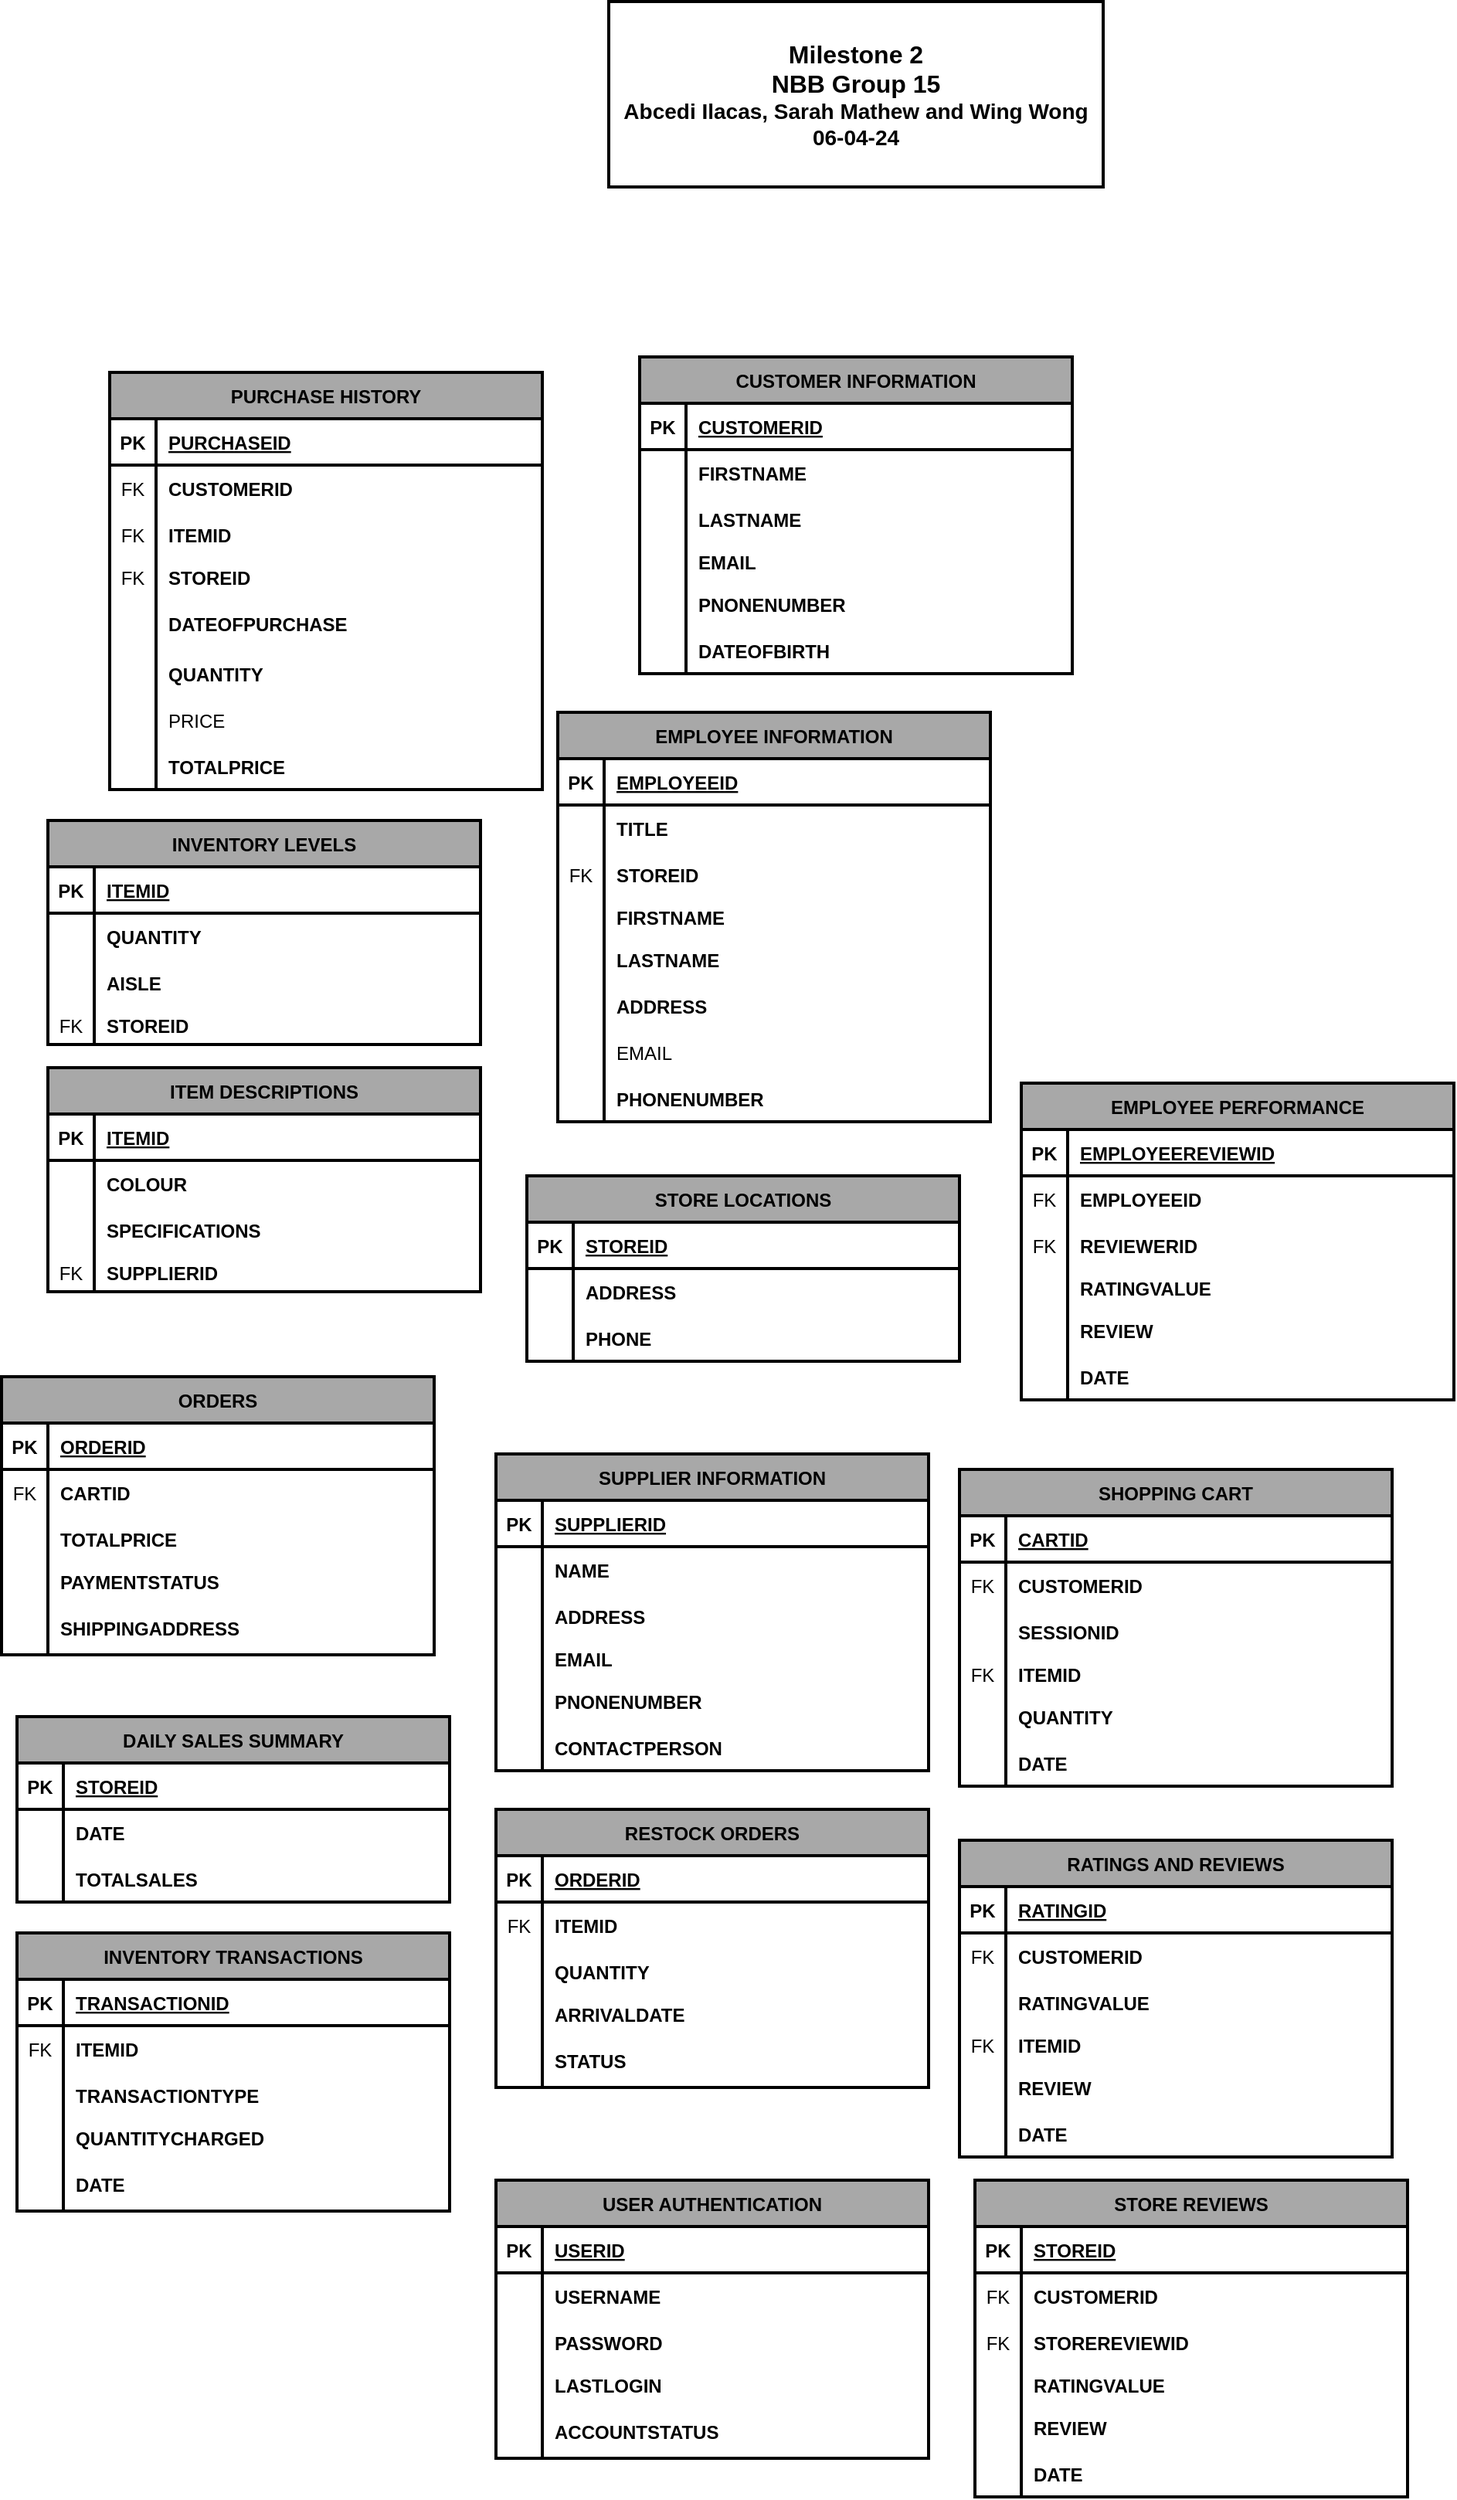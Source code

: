 <mxfile version="24.0.4" type="device">
  <diagram name="Page-1" id="e56a1550-8fbb-45ad-956c-1786394a9013">
    <mxGraphModel dx="1927" dy="855" grid="1" gridSize="10" guides="1" tooltips="1" connect="1" arrows="1" fold="1" page="1" pageScale="1" pageWidth="1500" pageHeight="1700" background="none" math="0" shadow="0">
      <root>
        <mxCell id="0" />
        <mxCell id="1" parent="0" />
        <mxCell id="aWNigjSXAfBfBhM_kPVN-1" value="PURCHASE HISTORY" style="shape=table;startSize=30;container=1;collapsible=1;childLayout=tableLayout;fixedRows=1;rowLines=0;fontStyle=1;align=center;resizeLast=1;strokeWidth=2;fontSize=12;fillColor=#A8A8A8;" parent="1" vertex="1">
          <mxGeometry x="270" y="310" width="280" height="270" as="geometry">
            <mxRectangle x="616" y="335" width="120" height="30" as="alternateBounds" />
          </mxGeometry>
        </mxCell>
        <mxCell id="aWNigjSXAfBfBhM_kPVN-2" value="" style="shape=tableRow;horizontal=0;startSize=0;swimlaneHead=0;swimlaneBody=0;fillColor=none;collapsible=0;dropTarget=0;points=[[0,0.5],[1,0.5]];portConstraint=eastwest;top=0;left=0;right=0;bottom=1;strokeWidth=2;" parent="aWNigjSXAfBfBhM_kPVN-1" vertex="1">
          <mxGeometry y="30" width="280" height="30" as="geometry" />
        </mxCell>
        <mxCell id="aWNigjSXAfBfBhM_kPVN-3" value="PK" style="shape=partialRectangle;connectable=0;fillColor=none;top=0;left=0;bottom=0;right=0;fontStyle=1;overflow=hidden;strokeWidth=2;" parent="aWNigjSXAfBfBhM_kPVN-2" vertex="1">
          <mxGeometry width="30" height="30" as="geometry">
            <mxRectangle width="30" height="30" as="alternateBounds" />
          </mxGeometry>
        </mxCell>
        <mxCell id="aWNigjSXAfBfBhM_kPVN-4" value="PURCHASEID" style="shape=partialRectangle;connectable=0;fillColor=none;top=0;left=0;bottom=0;right=0;align=left;spacingLeft=6;fontStyle=5;overflow=hidden;strokeWidth=2;" parent="aWNigjSXAfBfBhM_kPVN-2" vertex="1">
          <mxGeometry x="30" width="250" height="30" as="geometry">
            <mxRectangle width="250" height="30" as="alternateBounds" />
          </mxGeometry>
        </mxCell>
        <mxCell id="aWNigjSXAfBfBhM_kPVN-5" value="" style="shape=tableRow;horizontal=0;startSize=0;swimlaneHead=0;swimlaneBody=0;fillColor=none;collapsible=0;dropTarget=0;points=[[0,0.5],[1,0.5]];portConstraint=eastwest;top=0;left=0;right=0;bottom=0;strokeWidth=2;" parent="aWNigjSXAfBfBhM_kPVN-1" vertex="1">
          <mxGeometry y="60" width="280" height="30" as="geometry" />
        </mxCell>
        <mxCell id="aWNigjSXAfBfBhM_kPVN-6" value="FK" style="shape=partialRectangle;connectable=0;fillColor=none;top=0;left=0;bottom=0;right=0;editable=1;overflow=hidden;strokeWidth=2;" parent="aWNigjSXAfBfBhM_kPVN-5" vertex="1">
          <mxGeometry width="30" height="30" as="geometry">
            <mxRectangle width="30" height="30" as="alternateBounds" />
          </mxGeometry>
        </mxCell>
        <mxCell id="aWNigjSXAfBfBhM_kPVN-7" value="CUSTOMERID" style="shape=partialRectangle;connectable=0;fillColor=none;top=0;left=0;bottom=0;right=0;align=left;spacingLeft=6;overflow=hidden;strokeWidth=2;fontStyle=1" parent="aWNigjSXAfBfBhM_kPVN-5" vertex="1">
          <mxGeometry x="30" width="250" height="30" as="geometry">
            <mxRectangle width="250" height="30" as="alternateBounds" />
          </mxGeometry>
        </mxCell>
        <mxCell id="aWNigjSXAfBfBhM_kPVN-8" value="" style="shape=tableRow;horizontal=0;startSize=0;swimlaneHead=0;swimlaneBody=0;fillColor=none;collapsible=0;dropTarget=0;points=[[0,0.5],[1,0.5]];portConstraint=eastwest;top=0;left=0;right=0;bottom=0;strokeWidth=2;" parent="aWNigjSXAfBfBhM_kPVN-1" vertex="1">
          <mxGeometry y="90" width="280" height="30" as="geometry" />
        </mxCell>
        <mxCell id="aWNigjSXAfBfBhM_kPVN-9" value="FK" style="shape=partialRectangle;connectable=0;fillColor=none;top=0;left=0;bottom=0;right=0;editable=1;overflow=hidden;strokeWidth=2;" parent="aWNigjSXAfBfBhM_kPVN-8" vertex="1">
          <mxGeometry width="30" height="30" as="geometry">
            <mxRectangle width="30" height="30" as="alternateBounds" />
          </mxGeometry>
        </mxCell>
        <mxCell id="aWNigjSXAfBfBhM_kPVN-10" value="ITEMID" style="shape=partialRectangle;connectable=0;fillColor=none;top=0;left=0;bottom=0;right=0;align=left;spacingLeft=6;overflow=hidden;strokeWidth=2;fontStyle=1" parent="aWNigjSXAfBfBhM_kPVN-8" vertex="1">
          <mxGeometry x="30" width="250" height="30" as="geometry">
            <mxRectangle width="250" height="30" as="alternateBounds" />
          </mxGeometry>
        </mxCell>
        <mxCell id="aWNigjSXAfBfBhM_kPVN-11" value="" style="shape=tableRow;horizontal=0;startSize=0;swimlaneHead=0;swimlaneBody=0;fillColor=none;collapsible=0;dropTarget=0;points=[[0,0.5],[1,0.5]];portConstraint=eastwest;top=0;left=0;right=0;bottom=0;strokeWidth=2;" parent="aWNigjSXAfBfBhM_kPVN-1" vertex="1">
          <mxGeometry y="120" width="280" height="25" as="geometry" />
        </mxCell>
        <mxCell id="aWNigjSXAfBfBhM_kPVN-12" value="FK" style="shape=partialRectangle;connectable=0;fillColor=none;top=0;left=0;bottom=0;right=0;editable=1;overflow=hidden;strokeWidth=2;" parent="aWNigjSXAfBfBhM_kPVN-11" vertex="1">
          <mxGeometry width="30" height="25" as="geometry">
            <mxRectangle width="30" height="25" as="alternateBounds" />
          </mxGeometry>
        </mxCell>
        <mxCell id="aWNigjSXAfBfBhM_kPVN-13" value="STOREID" style="shape=partialRectangle;connectable=0;fillColor=none;top=0;left=0;bottom=0;right=0;align=left;spacingLeft=6;overflow=hidden;strokeWidth=2;fontStyle=1" parent="aWNigjSXAfBfBhM_kPVN-11" vertex="1">
          <mxGeometry x="30" width="250" height="25" as="geometry">
            <mxRectangle width="250" height="25" as="alternateBounds" />
          </mxGeometry>
        </mxCell>
        <mxCell id="aWNigjSXAfBfBhM_kPVN-17" value="" style="shape=tableRow;horizontal=0;startSize=0;swimlaneHead=0;swimlaneBody=0;fillColor=none;collapsible=0;dropTarget=0;points=[[0,0.5],[1,0.5]];portConstraint=eastwest;top=0;left=0;right=0;bottom=0;strokeWidth=2;" parent="aWNigjSXAfBfBhM_kPVN-1" vertex="1">
          <mxGeometry y="145" width="280" height="35" as="geometry" />
        </mxCell>
        <mxCell id="aWNigjSXAfBfBhM_kPVN-18" value="" style="shape=partialRectangle;connectable=0;fillColor=none;top=0;left=0;bottom=0;right=0;editable=1;overflow=hidden;strokeWidth=2;" parent="aWNigjSXAfBfBhM_kPVN-17" vertex="1">
          <mxGeometry width="30" height="35" as="geometry">
            <mxRectangle width="30" height="35" as="alternateBounds" />
          </mxGeometry>
        </mxCell>
        <mxCell id="aWNigjSXAfBfBhM_kPVN-19" value="DATEOFPURCHASE" style="shape=partialRectangle;connectable=0;fillColor=none;top=0;left=0;bottom=0;right=0;align=left;spacingLeft=6;overflow=hidden;strokeWidth=2;fontStyle=1" parent="aWNigjSXAfBfBhM_kPVN-17" vertex="1">
          <mxGeometry x="30" width="250" height="35" as="geometry">
            <mxRectangle width="250" height="35" as="alternateBounds" />
          </mxGeometry>
        </mxCell>
        <mxCell id="aWNigjSXAfBfBhM_kPVN-20" value="" style="shape=tableRow;horizontal=0;startSize=0;swimlaneHead=0;swimlaneBody=0;fillColor=none;collapsible=0;dropTarget=0;points=[[0,0.5],[1,0.5]];portConstraint=eastwest;top=0;left=0;right=0;bottom=0;strokeWidth=2;" parent="aWNigjSXAfBfBhM_kPVN-1" vertex="1">
          <mxGeometry y="180" width="280" height="30" as="geometry" />
        </mxCell>
        <mxCell id="aWNigjSXAfBfBhM_kPVN-21" value="" style="shape=partialRectangle;connectable=0;fillColor=none;top=0;left=0;bottom=0;right=0;editable=1;overflow=hidden;strokeWidth=2;" parent="aWNigjSXAfBfBhM_kPVN-20" vertex="1">
          <mxGeometry width="30" height="30" as="geometry">
            <mxRectangle width="30" height="30" as="alternateBounds" />
          </mxGeometry>
        </mxCell>
        <mxCell id="aWNigjSXAfBfBhM_kPVN-22" value="QUANTITY" style="shape=partialRectangle;connectable=0;fillColor=none;top=0;left=0;bottom=0;right=0;align=left;spacingLeft=6;overflow=hidden;strokeWidth=2;fontStyle=1" parent="aWNigjSXAfBfBhM_kPVN-20" vertex="1">
          <mxGeometry x="30" width="250" height="30" as="geometry">
            <mxRectangle width="250" height="30" as="alternateBounds" />
          </mxGeometry>
        </mxCell>
        <mxCell id="aWNigjSXAfBfBhM_kPVN-23" value="" style="shape=tableRow;horizontal=0;startSize=0;swimlaneHead=0;swimlaneBody=0;fillColor=none;collapsible=0;dropTarget=0;points=[[0,0.5],[1,0.5]];portConstraint=eastwest;top=0;left=0;right=0;bottom=0;strokeWidth=2;" parent="aWNigjSXAfBfBhM_kPVN-1" vertex="1">
          <mxGeometry y="210" width="280" height="30" as="geometry" />
        </mxCell>
        <mxCell id="aWNigjSXAfBfBhM_kPVN-24" value="" style="shape=partialRectangle;connectable=0;fillColor=none;top=0;left=0;bottom=0;right=0;editable=1;overflow=hidden;strokeWidth=2;" parent="aWNigjSXAfBfBhM_kPVN-23" vertex="1">
          <mxGeometry width="30" height="30" as="geometry">
            <mxRectangle width="30" height="30" as="alternateBounds" />
          </mxGeometry>
        </mxCell>
        <mxCell id="aWNigjSXAfBfBhM_kPVN-25" value="PRICE" style="shape=partialRectangle;connectable=0;fillColor=none;top=0;left=0;bottom=0;right=0;align=left;spacingLeft=6;overflow=hidden;strokeWidth=2;" parent="aWNigjSXAfBfBhM_kPVN-23" vertex="1">
          <mxGeometry x="30" width="250" height="30" as="geometry">
            <mxRectangle width="250" height="30" as="alternateBounds" />
          </mxGeometry>
        </mxCell>
        <mxCell id="aWNigjSXAfBfBhM_kPVN-26" value="" style="shape=tableRow;horizontal=0;startSize=0;swimlaneHead=0;swimlaneBody=0;fillColor=none;collapsible=0;dropTarget=0;points=[[0,0.5],[1,0.5]];portConstraint=eastwest;top=0;left=0;right=0;bottom=0;strokeWidth=2;" parent="aWNigjSXAfBfBhM_kPVN-1" vertex="1">
          <mxGeometry y="240" width="280" height="30" as="geometry" />
        </mxCell>
        <mxCell id="aWNigjSXAfBfBhM_kPVN-27" value="" style="shape=partialRectangle;connectable=0;fillColor=none;top=0;left=0;bottom=0;right=0;editable=1;overflow=hidden;strokeWidth=2;" parent="aWNigjSXAfBfBhM_kPVN-26" vertex="1">
          <mxGeometry width="30" height="30" as="geometry">
            <mxRectangle width="30" height="30" as="alternateBounds" />
          </mxGeometry>
        </mxCell>
        <mxCell id="aWNigjSXAfBfBhM_kPVN-28" value="TOTALPRICE" style="shape=partialRectangle;connectable=0;fillColor=none;top=0;left=0;bottom=0;right=0;align=left;spacingLeft=6;overflow=hidden;strokeWidth=2;fontStyle=1" parent="aWNigjSXAfBfBhM_kPVN-26" vertex="1">
          <mxGeometry x="30" width="250" height="30" as="geometry">
            <mxRectangle width="250" height="30" as="alternateBounds" />
          </mxGeometry>
        </mxCell>
        <mxCell id="rw6UL917BejKIQB6xzPy-129" value="&lt;b style=&quot;&quot;&gt;&lt;span style=&quot;font-size: 16px;&quot;&gt;Milestone 2&lt;/span&gt;&lt;br&gt;&lt;span style=&quot;font-size: 16px;&quot;&gt;NBB Group 15&lt;/span&gt;&lt;br&gt;&lt;font style=&quot;font-size: 14px;&quot;&gt;Abcedi Ilacas, Sarah Mathew and Wing Wong&lt;/font&gt;&lt;br&gt;&lt;font style=&quot;font-size: 14px;&quot;&gt;06-04-24&lt;/font&gt;&lt;/b&gt;" style="rounded=0;whiteSpace=wrap;html=1;fontSize=12;strokeWidth=2;" parent="1" vertex="1">
          <mxGeometry x="593" y="70" width="320" height="120" as="geometry" />
        </mxCell>
        <mxCell id="2XLVh4MCMOW6PVH-qyIj-2" value="CUSTOMER INFORMATION" style="shape=table;startSize=30;container=1;collapsible=1;childLayout=tableLayout;fixedRows=1;rowLines=0;fontStyle=1;align=center;resizeLast=1;strokeWidth=2;fontSize=12;fillColor=#A8A8A8;" vertex="1" parent="1">
          <mxGeometry x="613" y="300" width="280" height="205" as="geometry">
            <mxRectangle x="616" y="335" width="120" height="30" as="alternateBounds" />
          </mxGeometry>
        </mxCell>
        <mxCell id="2XLVh4MCMOW6PVH-qyIj-3" value="" style="shape=tableRow;horizontal=0;startSize=0;swimlaneHead=0;swimlaneBody=0;fillColor=none;collapsible=0;dropTarget=0;points=[[0,0.5],[1,0.5]];portConstraint=eastwest;top=0;left=0;right=0;bottom=1;strokeWidth=2;" vertex="1" parent="2XLVh4MCMOW6PVH-qyIj-2">
          <mxGeometry y="30" width="280" height="30" as="geometry" />
        </mxCell>
        <mxCell id="2XLVh4MCMOW6PVH-qyIj-4" value="PK" style="shape=partialRectangle;connectable=0;fillColor=none;top=0;left=0;bottom=0;right=0;fontStyle=1;overflow=hidden;strokeWidth=2;" vertex="1" parent="2XLVh4MCMOW6PVH-qyIj-3">
          <mxGeometry width="30" height="30" as="geometry">
            <mxRectangle width="30" height="30" as="alternateBounds" />
          </mxGeometry>
        </mxCell>
        <mxCell id="2XLVh4MCMOW6PVH-qyIj-5" value="CUSTOMERID" style="shape=partialRectangle;connectable=0;fillColor=none;top=0;left=0;bottom=0;right=0;align=left;spacingLeft=6;fontStyle=5;overflow=hidden;strokeWidth=2;" vertex="1" parent="2XLVh4MCMOW6PVH-qyIj-3">
          <mxGeometry x="30" width="250" height="30" as="geometry">
            <mxRectangle width="250" height="30" as="alternateBounds" />
          </mxGeometry>
        </mxCell>
        <mxCell id="2XLVh4MCMOW6PVH-qyIj-6" value="" style="shape=tableRow;horizontal=0;startSize=0;swimlaneHead=0;swimlaneBody=0;fillColor=none;collapsible=0;dropTarget=0;points=[[0,0.5],[1,0.5]];portConstraint=eastwest;top=0;left=0;right=0;bottom=0;strokeWidth=2;" vertex="1" parent="2XLVh4MCMOW6PVH-qyIj-2">
          <mxGeometry y="60" width="280" height="30" as="geometry" />
        </mxCell>
        <mxCell id="2XLVh4MCMOW6PVH-qyIj-7" value="" style="shape=partialRectangle;connectable=0;fillColor=none;top=0;left=0;bottom=0;right=0;editable=1;overflow=hidden;strokeWidth=2;" vertex="1" parent="2XLVh4MCMOW6PVH-qyIj-6">
          <mxGeometry width="30" height="30" as="geometry">
            <mxRectangle width="30" height="30" as="alternateBounds" />
          </mxGeometry>
        </mxCell>
        <mxCell id="2XLVh4MCMOW6PVH-qyIj-8" value="FIRSTNAME" style="shape=partialRectangle;connectable=0;fillColor=none;top=0;left=0;bottom=0;right=0;align=left;spacingLeft=6;overflow=hidden;strokeWidth=2;fontStyle=1" vertex="1" parent="2XLVh4MCMOW6PVH-qyIj-6">
          <mxGeometry x="30" width="250" height="30" as="geometry">
            <mxRectangle width="250" height="30" as="alternateBounds" />
          </mxGeometry>
        </mxCell>
        <mxCell id="2XLVh4MCMOW6PVH-qyIj-9" value="" style="shape=tableRow;horizontal=0;startSize=0;swimlaneHead=0;swimlaneBody=0;fillColor=none;collapsible=0;dropTarget=0;points=[[0,0.5],[1,0.5]];portConstraint=eastwest;top=0;left=0;right=0;bottom=0;strokeWidth=2;" vertex="1" parent="2XLVh4MCMOW6PVH-qyIj-2">
          <mxGeometry y="90" width="280" height="30" as="geometry" />
        </mxCell>
        <mxCell id="2XLVh4MCMOW6PVH-qyIj-10" value="" style="shape=partialRectangle;connectable=0;fillColor=none;top=0;left=0;bottom=0;right=0;editable=1;overflow=hidden;strokeWidth=2;" vertex="1" parent="2XLVh4MCMOW6PVH-qyIj-9">
          <mxGeometry width="30" height="30" as="geometry">
            <mxRectangle width="30" height="30" as="alternateBounds" />
          </mxGeometry>
        </mxCell>
        <mxCell id="2XLVh4MCMOW6PVH-qyIj-11" value="LASTNAME" style="shape=partialRectangle;connectable=0;fillColor=none;top=0;left=0;bottom=0;right=0;align=left;spacingLeft=6;overflow=hidden;strokeWidth=2;fontStyle=1" vertex="1" parent="2XLVh4MCMOW6PVH-qyIj-9">
          <mxGeometry x="30" width="250" height="30" as="geometry">
            <mxRectangle width="250" height="30" as="alternateBounds" />
          </mxGeometry>
        </mxCell>
        <mxCell id="2XLVh4MCMOW6PVH-qyIj-12" value="" style="shape=tableRow;horizontal=0;startSize=0;swimlaneHead=0;swimlaneBody=0;fillColor=none;collapsible=0;dropTarget=0;points=[[0,0.5],[1,0.5]];portConstraint=eastwest;top=0;left=0;right=0;bottom=0;strokeWidth=2;" vertex="1" parent="2XLVh4MCMOW6PVH-qyIj-2">
          <mxGeometry y="120" width="280" height="25" as="geometry" />
        </mxCell>
        <mxCell id="2XLVh4MCMOW6PVH-qyIj-13" value="" style="shape=partialRectangle;connectable=0;fillColor=none;top=0;left=0;bottom=0;right=0;editable=1;overflow=hidden;strokeWidth=2;" vertex="1" parent="2XLVh4MCMOW6PVH-qyIj-12">
          <mxGeometry width="30" height="25" as="geometry">
            <mxRectangle width="30" height="25" as="alternateBounds" />
          </mxGeometry>
        </mxCell>
        <mxCell id="2XLVh4MCMOW6PVH-qyIj-14" value="EMAIL" style="shape=partialRectangle;connectable=0;fillColor=none;top=0;left=0;bottom=0;right=0;align=left;spacingLeft=6;overflow=hidden;strokeWidth=2;fontStyle=1" vertex="1" parent="2XLVh4MCMOW6PVH-qyIj-12">
          <mxGeometry x="30" width="250" height="25" as="geometry">
            <mxRectangle width="250" height="25" as="alternateBounds" />
          </mxGeometry>
        </mxCell>
        <mxCell id="2XLVh4MCMOW6PVH-qyIj-15" value="" style="shape=tableRow;horizontal=0;startSize=0;swimlaneHead=0;swimlaneBody=0;fillColor=none;collapsible=0;dropTarget=0;points=[[0,0.5],[1,0.5]];portConstraint=eastwest;top=0;left=0;right=0;bottom=0;strokeWidth=2;" vertex="1" parent="2XLVh4MCMOW6PVH-qyIj-2">
          <mxGeometry y="145" width="280" height="30" as="geometry" />
        </mxCell>
        <mxCell id="2XLVh4MCMOW6PVH-qyIj-16" value="" style="shape=partialRectangle;connectable=0;fillColor=none;top=0;left=0;bottom=0;right=0;editable=1;overflow=hidden;strokeWidth=2;" vertex="1" parent="2XLVh4MCMOW6PVH-qyIj-15">
          <mxGeometry width="30" height="30" as="geometry">
            <mxRectangle width="30" height="30" as="alternateBounds" />
          </mxGeometry>
        </mxCell>
        <mxCell id="2XLVh4MCMOW6PVH-qyIj-17" value="PNONENUMBER" style="shape=partialRectangle;connectable=0;fillColor=none;top=0;left=0;bottom=0;right=0;align=left;spacingLeft=6;overflow=hidden;strokeWidth=2;fontStyle=1" vertex="1" parent="2XLVh4MCMOW6PVH-qyIj-15">
          <mxGeometry x="30" width="250" height="30" as="geometry">
            <mxRectangle width="250" height="30" as="alternateBounds" />
          </mxGeometry>
        </mxCell>
        <mxCell id="2XLVh4MCMOW6PVH-qyIj-18" value="" style="shape=tableRow;horizontal=0;startSize=0;swimlaneHead=0;swimlaneBody=0;fillColor=none;collapsible=0;dropTarget=0;points=[[0,0.5],[1,0.5]];portConstraint=eastwest;top=0;left=0;right=0;bottom=0;strokeWidth=2;" vertex="1" parent="2XLVh4MCMOW6PVH-qyIj-2">
          <mxGeometry y="175" width="280" height="30" as="geometry" />
        </mxCell>
        <mxCell id="2XLVh4MCMOW6PVH-qyIj-19" value="" style="shape=partialRectangle;connectable=0;fillColor=none;top=0;left=0;bottom=0;right=0;editable=1;overflow=hidden;strokeWidth=2;" vertex="1" parent="2XLVh4MCMOW6PVH-qyIj-18">
          <mxGeometry width="30" height="30" as="geometry">
            <mxRectangle width="30" height="30" as="alternateBounds" />
          </mxGeometry>
        </mxCell>
        <mxCell id="2XLVh4MCMOW6PVH-qyIj-20" value="DATEOFBIRTH" style="shape=partialRectangle;connectable=0;fillColor=none;top=0;left=0;bottom=0;right=0;align=left;spacingLeft=6;overflow=hidden;strokeWidth=2;fontStyle=1" vertex="1" parent="2XLVh4MCMOW6PVH-qyIj-18">
          <mxGeometry x="30" width="250" height="30" as="geometry">
            <mxRectangle width="250" height="30" as="alternateBounds" />
          </mxGeometry>
        </mxCell>
        <mxCell id="2XLVh4MCMOW6PVH-qyIj-27" value="EMPLOYEE INFORMATION" style="shape=table;startSize=30;container=1;collapsible=1;childLayout=tableLayout;fixedRows=1;rowLines=0;fontStyle=1;align=center;resizeLast=1;strokeWidth=2;fontSize=12;fillColor=#A8A8A8;" vertex="1" parent="1">
          <mxGeometry x="560" y="530" width="280" height="265" as="geometry">
            <mxRectangle x="616" y="335" width="120" height="30" as="alternateBounds" />
          </mxGeometry>
        </mxCell>
        <mxCell id="2XLVh4MCMOW6PVH-qyIj-28" value="" style="shape=tableRow;horizontal=0;startSize=0;swimlaneHead=0;swimlaneBody=0;fillColor=none;collapsible=0;dropTarget=0;points=[[0,0.5],[1,0.5]];portConstraint=eastwest;top=0;left=0;right=0;bottom=1;strokeWidth=2;" vertex="1" parent="2XLVh4MCMOW6PVH-qyIj-27">
          <mxGeometry y="30" width="280" height="30" as="geometry" />
        </mxCell>
        <mxCell id="2XLVh4MCMOW6PVH-qyIj-29" value="PK" style="shape=partialRectangle;connectable=0;fillColor=none;top=0;left=0;bottom=0;right=0;fontStyle=1;overflow=hidden;strokeWidth=2;" vertex="1" parent="2XLVh4MCMOW6PVH-qyIj-28">
          <mxGeometry width="30" height="30" as="geometry">
            <mxRectangle width="30" height="30" as="alternateBounds" />
          </mxGeometry>
        </mxCell>
        <mxCell id="2XLVh4MCMOW6PVH-qyIj-30" value="EMPLOYEEID" style="shape=partialRectangle;connectable=0;fillColor=none;top=0;left=0;bottom=0;right=0;align=left;spacingLeft=6;fontStyle=5;overflow=hidden;strokeWidth=2;" vertex="1" parent="2XLVh4MCMOW6PVH-qyIj-28">
          <mxGeometry x="30" width="250" height="30" as="geometry">
            <mxRectangle width="250" height="30" as="alternateBounds" />
          </mxGeometry>
        </mxCell>
        <mxCell id="2XLVh4MCMOW6PVH-qyIj-31" value="" style="shape=tableRow;horizontal=0;startSize=0;swimlaneHead=0;swimlaneBody=0;fillColor=none;collapsible=0;dropTarget=0;points=[[0,0.5],[1,0.5]];portConstraint=eastwest;top=0;left=0;right=0;bottom=0;strokeWidth=2;" vertex="1" parent="2XLVh4MCMOW6PVH-qyIj-27">
          <mxGeometry y="60" width="280" height="30" as="geometry" />
        </mxCell>
        <mxCell id="2XLVh4MCMOW6PVH-qyIj-32" value="" style="shape=partialRectangle;connectable=0;fillColor=none;top=0;left=0;bottom=0;right=0;editable=1;overflow=hidden;strokeWidth=2;" vertex="1" parent="2XLVh4MCMOW6PVH-qyIj-31">
          <mxGeometry width="30" height="30" as="geometry">
            <mxRectangle width="30" height="30" as="alternateBounds" />
          </mxGeometry>
        </mxCell>
        <mxCell id="2XLVh4MCMOW6PVH-qyIj-33" value="TITLE" style="shape=partialRectangle;connectable=0;fillColor=none;top=0;left=0;bottom=0;right=0;align=left;spacingLeft=6;overflow=hidden;strokeWidth=2;fontStyle=1" vertex="1" parent="2XLVh4MCMOW6PVH-qyIj-31">
          <mxGeometry x="30" width="250" height="30" as="geometry">
            <mxRectangle width="250" height="30" as="alternateBounds" />
          </mxGeometry>
        </mxCell>
        <mxCell id="2XLVh4MCMOW6PVH-qyIj-34" value="" style="shape=tableRow;horizontal=0;startSize=0;swimlaneHead=0;swimlaneBody=0;fillColor=none;collapsible=0;dropTarget=0;points=[[0,0.5],[1,0.5]];portConstraint=eastwest;top=0;left=0;right=0;bottom=0;strokeWidth=2;" vertex="1" parent="2XLVh4MCMOW6PVH-qyIj-27">
          <mxGeometry y="90" width="280" height="30" as="geometry" />
        </mxCell>
        <mxCell id="2XLVh4MCMOW6PVH-qyIj-35" value="FK" style="shape=partialRectangle;connectable=0;fillColor=none;top=0;left=0;bottom=0;right=0;editable=1;overflow=hidden;strokeWidth=2;" vertex="1" parent="2XLVh4MCMOW6PVH-qyIj-34">
          <mxGeometry width="30" height="30" as="geometry">
            <mxRectangle width="30" height="30" as="alternateBounds" />
          </mxGeometry>
        </mxCell>
        <mxCell id="2XLVh4MCMOW6PVH-qyIj-36" value="STOREID" style="shape=partialRectangle;connectable=0;fillColor=none;top=0;left=0;bottom=0;right=0;align=left;spacingLeft=6;overflow=hidden;strokeWidth=2;fontStyle=1" vertex="1" parent="2XLVh4MCMOW6PVH-qyIj-34">
          <mxGeometry x="30" width="250" height="30" as="geometry">
            <mxRectangle width="250" height="30" as="alternateBounds" />
          </mxGeometry>
        </mxCell>
        <mxCell id="2XLVh4MCMOW6PVH-qyIj-37" value="" style="shape=tableRow;horizontal=0;startSize=0;swimlaneHead=0;swimlaneBody=0;fillColor=none;collapsible=0;dropTarget=0;points=[[0,0.5],[1,0.5]];portConstraint=eastwest;top=0;left=0;right=0;bottom=0;strokeWidth=2;" vertex="1" parent="2XLVh4MCMOW6PVH-qyIj-27">
          <mxGeometry y="120" width="280" height="25" as="geometry" />
        </mxCell>
        <mxCell id="2XLVh4MCMOW6PVH-qyIj-38" value="" style="shape=partialRectangle;connectable=0;fillColor=none;top=0;left=0;bottom=0;right=0;editable=1;overflow=hidden;strokeWidth=2;" vertex="1" parent="2XLVh4MCMOW6PVH-qyIj-37">
          <mxGeometry width="30" height="25" as="geometry">
            <mxRectangle width="30" height="25" as="alternateBounds" />
          </mxGeometry>
        </mxCell>
        <mxCell id="2XLVh4MCMOW6PVH-qyIj-39" value="FIRSTNAME" style="shape=partialRectangle;connectable=0;fillColor=none;top=0;left=0;bottom=0;right=0;align=left;spacingLeft=6;overflow=hidden;strokeWidth=2;fontStyle=1" vertex="1" parent="2XLVh4MCMOW6PVH-qyIj-37">
          <mxGeometry x="30" width="250" height="25" as="geometry">
            <mxRectangle width="250" height="25" as="alternateBounds" />
          </mxGeometry>
        </mxCell>
        <mxCell id="2XLVh4MCMOW6PVH-qyIj-40" value="" style="shape=tableRow;horizontal=0;startSize=0;swimlaneHead=0;swimlaneBody=0;fillColor=none;collapsible=0;dropTarget=0;points=[[0,0.5],[1,0.5]];portConstraint=eastwest;top=0;left=0;right=0;bottom=0;strokeWidth=2;" vertex="1" parent="2XLVh4MCMOW6PVH-qyIj-27">
          <mxGeometry y="145" width="280" height="30" as="geometry" />
        </mxCell>
        <mxCell id="2XLVh4MCMOW6PVH-qyIj-41" value="" style="shape=partialRectangle;connectable=0;fillColor=none;top=0;left=0;bottom=0;right=0;editable=1;overflow=hidden;strokeWidth=2;" vertex="1" parent="2XLVh4MCMOW6PVH-qyIj-40">
          <mxGeometry width="30" height="30" as="geometry">
            <mxRectangle width="30" height="30" as="alternateBounds" />
          </mxGeometry>
        </mxCell>
        <mxCell id="2XLVh4MCMOW6PVH-qyIj-42" value="LASTNAME" style="shape=partialRectangle;connectable=0;fillColor=none;top=0;left=0;bottom=0;right=0;align=left;spacingLeft=6;overflow=hidden;strokeWidth=2;fontStyle=1" vertex="1" parent="2XLVh4MCMOW6PVH-qyIj-40">
          <mxGeometry x="30" width="250" height="30" as="geometry">
            <mxRectangle width="250" height="30" as="alternateBounds" />
          </mxGeometry>
        </mxCell>
        <mxCell id="2XLVh4MCMOW6PVH-qyIj-43" value="" style="shape=tableRow;horizontal=0;startSize=0;swimlaneHead=0;swimlaneBody=0;fillColor=none;collapsible=0;dropTarget=0;points=[[0,0.5],[1,0.5]];portConstraint=eastwest;top=0;left=0;right=0;bottom=0;strokeWidth=2;" vertex="1" parent="2XLVh4MCMOW6PVH-qyIj-27">
          <mxGeometry y="175" width="280" height="30" as="geometry" />
        </mxCell>
        <mxCell id="2XLVh4MCMOW6PVH-qyIj-44" value="" style="shape=partialRectangle;connectable=0;fillColor=none;top=0;left=0;bottom=0;right=0;editable=1;overflow=hidden;strokeWidth=2;" vertex="1" parent="2XLVh4MCMOW6PVH-qyIj-43">
          <mxGeometry width="30" height="30" as="geometry">
            <mxRectangle width="30" height="30" as="alternateBounds" />
          </mxGeometry>
        </mxCell>
        <mxCell id="2XLVh4MCMOW6PVH-qyIj-45" value="ADDRESS" style="shape=partialRectangle;connectable=0;fillColor=none;top=0;left=0;bottom=0;right=0;align=left;spacingLeft=6;overflow=hidden;strokeWidth=2;fontStyle=1" vertex="1" parent="2XLVh4MCMOW6PVH-qyIj-43">
          <mxGeometry x="30" width="250" height="30" as="geometry">
            <mxRectangle width="250" height="30" as="alternateBounds" />
          </mxGeometry>
        </mxCell>
        <mxCell id="2XLVh4MCMOW6PVH-qyIj-46" value="" style="shape=tableRow;horizontal=0;startSize=0;swimlaneHead=0;swimlaneBody=0;fillColor=none;collapsible=0;dropTarget=0;points=[[0,0.5],[1,0.5]];portConstraint=eastwest;top=0;left=0;right=0;bottom=0;strokeWidth=2;" vertex="1" parent="2XLVh4MCMOW6PVH-qyIj-27">
          <mxGeometry y="205" width="280" height="30" as="geometry" />
        </mxCell>
        <mxCell id="2XLVh4MCMOW6PVH-qyIj-47" value="" style="shape=partialRectangle;connectable=0;fillColor=none;top=0;left=0;bottom=0;right=0;editable=1;overflow=hidden;strokeWidth=2;" vertex="1" parent="2XLVh4MCMOW6PVH-qyIj-46">
          <mxGeometry width="30" height="30" as="geometry">
            <mxRectangle width="30" height="30" as="alternateBounds" />
          </mxGeometry>
        </mxCell>
        <mxCell id="2XLVh4MCMOW6PVH-qyIj-48" value="EMAIL" style="shape=partialRectangle;connectable=0;fillColor=none;top=0;left=0;bottom=0;right=0;align=left;spacingLeft=6;overflow=hidden;strokeWidth=2;" vertex="1" parent="2XLVh4MCMOW6PVH-qyIj-46">
          <mxGeometry x="30" width="250" height="30" as="geometry">
            <mxRectangle width="250" height="30" as="alternateBounds" />
          </mxGeometry>
        </mxCell>
        <mxCell id="2XLVh4MCMOW6PVH-qyIj-49" value="" style="shape=tableRow;horizontal=0;startSize=0;swimlaneHead=0;swimlaneBody=0;fillColor=none;collapsible=0;dropTarget=0;points=[[0,0.5],[1,0.5]];portConstraint=eastwest;top=0;left=0;right=0;bottom=0;strokeWidth=2;" vertex="1" parent="2XLVh4MCMOW6PVH-qyIj-27">
          <mxGeometry y="235" width="280" height="30" as="geometry" />
        </mxCell>
        <mxCell id="2XLVh4MCMOW6PVH-qyIj-50" value="" style="shape=partialRectangle;connectable=0;fillColor=none;top=0;left=0;bottom=0;right=0;editable=1;overflow=hidden;strokeWidth=2;" vertex="1" parent="2XLVh4MCMOW6PVH-qyIj-49">
          <mxGeometry width="30" height="30" as="geometry">
            <mxRectangle width="30" height="30" as="alternateBounds" />
          </mxGeometry>
        </mxCell>
        <mxCell id="2XLVh4MCMOW6PVH-qyIj-51" value="PHONENUMBER" style="shape=partialRectangle;connectable=0;fillColor=none;top=0;left=0;bottom=0;right=0;align=left;spacingLeft=6;overflow=hidden;strokeWidth=2;fontStyle=1" vertex="1" parent="2XLVh4MCMOW6PVH-qyIj-49">
          <mxGeometry x="30" width="250" height="30" as="geometry">
            <mxRectangle width="250" height="30" as="alternateBounds" />
          </mxGeometry>
        </mxCell>
        <mxCell id="2XLVh4MCMOW6PVH-qyIj-52" value="INVENTORY LEVELS" style="shape=table;startSize=30;container=1;collapsible=1;childLayout=tableLayout;fixedRows=1;rowLines=0;fontStyle=1;align=center;resizeLast=1;strokeWidth=2;fontSize=12;fillColor=#A8A8A8;" vertex="1" parent="1">
          <mxGeometry x="230" y="600" width="280" height="145" as="geometry">
            <mxRectangle x="616" y="335" width="120" height="30" as="alternateBounds" />
          </mxGeometry>
        </mxCell>
        <mxCell id="2XLVh4MCMOW6PVH-qyIj-53" value="" style="shape=tableRow;horizontal=0;startSize=0;swimlaneHead=0;swimlaneBody=0;fillColor=none;collapsible=0;dropTarget=0;points=[[0,0.5],[1,0.5]];portConstraint=eastwest;top=0;left=0;right=0;bottom=1;strokeWidth=2;" vertex="1" parent="2XLVh4MCMOW6PVH-qyIj-52">
          <mxGeometry y="30" width="280" height="30" as="geometry" />
        </mxCell>
        <mxCell id="2XLVh4MCMOW6PVH-qyIj-54" value="PK" style="shape=partialRectangle;connectable=0;fillColor=none;top=0;left=0;bottom=0;right=0;fontStyle=1;overflow=hidden;strokeWidth=2;" vertex="1" parent="2XLVh4MCMOW6PVH-qyIj-53">
          <mxGeometry width="30" height="30" as="geometry">
            <mxRectangle width="30" height="30" as="alternateBounds" />
          </mxGeometry>
        </mxCell>
        <mxCell id="2XLVh4MCMOW6PVH-qyIj-55" value="ITEMID" style="shape=partialRectangle;connectable=0;fillColor=none;top=0;left=0;bottom=0;right=0;align=left;spacingLeft=6;fontStyle=5;overflow=hidden;strokeWidth=2;" vertex="1" parent="2XLVh4MCMOW6PVH-qyIj-53">
          <mxGeometry x="30" width="250" height="30" as="geometry">
            <mxRectangle width="250" height="30" as="alternateBounds" />
          </mxGeometry>
        </mxCell>
        <mxCell id="2XLVh4MCMOW6PVH-qyIj-56" value="" style="shape=tableRow;horizontal=0;startSize=0;swimlaneHead=0;swimlaneBody=0;fillColor=none;collapsible=0;dropTarget=0;points=[[0,0.5],[1,0.5]];portConstraint=eastwest;top=0;left=0;right=0;bottom=0;strokeWidth=2;" vertex="1" parent="2XLVh4MCMOW6PVH-qyIj-52">
          <mxGeometry y="60" width="280" height="30" as="geometry" />
        </mxCell>
        <mxCell id="2XLVh4MCMOW6PVH-qyIj-57" value="" style="shape=partialRectangle;connectable=0;fillColor=none;top=0;left=0;bottom=0;right=0;editable=1;overflow=hidden;strokeWidth=2;" vertex="1" parent="2XLVh4MCMOW6PVH-qyIj-56">
          <mxGeometry width="30" height="30" as="geometry">
            <mxRectangle width="30" height="30" as="alternateBounds" />
          </mxGeometry>
        </mxCell>
        <mxCell id="2XLVh4MCMOW6PVH-qyIj-58" value="QUANTITY" style="shape=partialRectangle;connectable=0;fillColor=none;top=0;left=0;bottom=0;right=0;align=left;spacingLeft=6;overflow=hidden;strokeWidth=2;fontStyle=1" vertex="1" parent="2XLVh4MCMOW6PVH-qyIj-56">
          <mxGeometry x="30" width="250" height="30" as="geometry">
            <mxRectangle width="250" height="30" as="alternateBounds" />
          </mxGeometry>
        </mxCell>
        <mxCell id="2XLVh4MCMOW6PVH-qyIj-59" value="" style="shape=tableRow;horizontal=0;startSize=0;swimlaneHead=0;swimlaneBody=0;fillColor=none;collapsible=0;dropTarget=0;points=[[0,0.5],[1,0.5]];portConstraint=eastwest;top=0;left=0;right=0;bottom=0;strokeWidth=2;" vertex="1" parent="2XLVh4MCMOW6PVH-qyIj-52">
          <mxGeometry y="90" width="280" height="30" as="geometry" />
        </mxCell>
        <mxCell id="2XLVh4MCMOW6PVH-qyIj-60" value="" style="shape=partialRectangle;connectable=0;fillColor=none;top=0;left=0;bottom=0;right=0;editable=1;overflow=hidden;strokeWidth=2;" vertex="1" parent="2XLVh4MCMOW6PVH-qyIj-59">
          <mxGeometry width="30" height="30" as="geometry">
            <mxRectangle width="30" height="30" as="alternateBounds" />
          </mxGeometry>
        </mxCell>
        <mxCell id="2XLVh4MCMOW6PVH-qyIj-61" value="AISLE" style="shape=partialRectangle;connectable=0;fillColor=none;top=0;left=0;bottom=0;right=0;align=left;spacingLeft=6;overflow=hidden;strokeWidth=2;fontStyle=1" vertex="1" parent="2XLVh4MCMOW6PVH-qyIj-59">
          <mxGeometry x="30" width="250" height="30" as="geometry">
            <mxRectangle width="250" height="30" as="alternateBounds" />
          </mxGeometry>
        </mxCell>
        <mxCell id="2XLVh4MCMOW6PVH-qyIj-62" value="" style="shape=tableRow;horizontal=0;startSize=0;swimlaneHead=0;swimlaneBody=0;fillColor=none;collapsible=0;dropTarget=0;points=[[0,0.5],[1,0.5]];portConstraint=eastwest;top=0;left=0;right=0;bottom=0;strokeWidth=2;" vertex="1" parent="2XLVh4MCMOW6PVH-qyIj-52">
          <mxGeometry y="120" width="280" height="25" as="geometry" />
        </mxCell>
        <mxCell id="2XLVh4MCMOW6PVH-qyIj-63" value="FK" style="shape=partialRectangle;connectable=0;fillColor=none;top=0;left=0;bottom=0;right=0;editable=1;overflow=hidden;strokeWidth=2;" vertex="1" parent="2XLVh4MCMOW6PVH-qyIj-62">
          <mxGeometry width="30" height="25" as="geometry">
            <mxRectangle width="30" height="25" as="alternateBounds" />
          </mxGeometry>
        </mxCell>
        <mxCell id="2XLVh4MCMOW6PVH-qyIj-64" value="STOREID" style="shape=partialRectangle;connectable=0;fillColor=none;top=0;left=0;bottom=0;right=0;align=left;spacingLeft=6;overflow=hidden;strokeWidth=2;fontStyle=1" vertex="1" parent="2XLVh4MCMOW6PVH-qyIj-62">
          <mxGeometry x="30" width="250" height="25" as="geometry">
            <mxRectangle width="250" height="25" as="alternateBounds" />
          </mxGeometry>
        </mxCell>
        <mxCell id="2XLVh4MCMOW6PVH-qyIj-71" value="ITEM DESCRIPTIONS" style="shape=table;startSize=30;container=1;collapsible=1;childLayout=tableLayout;fixedRows=1;rowLines=0;fontStyle=1;align=center;resizeLast=1;strokeWidth=2;fontSize=12;fillColor=#A8A8A8;" vertex="1" parent="1">
          <mxGeometry x="230" y="760" width="280" height="145" as="geometry">
            <mxRectangle x="616" y="335" width="120" height="30" as="alternateBounds" />
          </mxGeometry>
        </mxCell>
        <mxCell id="2XLVh4MCMOW6PVH-qyIj-72" value="" style="shape=tableRow;horizontal=0;startSize=0;swimlaneHead=0;swimlaneBody=0;fillColor=none;collapsible=0;dropTarget=0;points=[[0,0.5],[1,0.5]];portConstraint=eastwest;top=0;left=0;right=0;bottom=1;strokeWidth=2;" vertex="1" parent="2XLVh4MCMOW6PVH-qyIj-71">
          <mxGeometry y="30" width="280" height="30" as="geometry" />
        </mxCell>
        <mxCell id="2XLVh4MCMOW6PVH-qyIj-73" value="PK" style="shape=partialRectangle;connectable=0;fillColor=none;top=0;left=0;bottom=0;right=0;fontStyle=1;overflow=hidden;strokeWidth=2;" vertex="1" parent="2XLVh4MCMOW6PVH-qyIj-72">
          <mxGeometry width="30" height="30" as="geometry">
            <mxRectangle width="30" height="30" as="alternateBounds" />
          </mxGeometry>
        </mxCell>
        <mxCell id="2XLVh4MCMOW6PVH-qyIj-74" value="ITEMID" style="shape=partialRectangle;connectable=0;fillColor=none;top=0;left=0;bottom=0;right=0;align=left;spacingLeft=6;fontStyle=5;overflow=hidden;strokeWidth=2;" vertex="1" parent="2XLVh4MCMOW6PVH-qyIj-72">
          <mxGeometry x="30" width="250" height="30" as="geometry">
            <mxRectangle width="250" height="30" as="alternateBounds" />
          </mxGeometry>
        </mxCell>
        <mxCell id="2XLVh4MCMOW6PVH-qyIj-75" value="" style="shape=tableRow;horizontal=0;startSize=0;swimlaneHead=0;swimlaneBody=0;fillColor=none;collapsible=0;dropTarget=0;points=[[0,0.5],[1,0.5]];portConstraint=eastwest;top=0;left=0;right=0;bottom=0;strokeWidth=2;" vertex="1" parent="2XLVh4MCMOW6PVH-qyIj-71">
          <mxGeometry y="60" width="280" height="30" as="geometry" />
        </mxCell>
        <mxCell id="2XLVh4MCMOW6PVH-qyIj-76" value="" style="shape=partialRectangle;connectable=0;fillColor=none;top=0;left=0;bottom=0;right=0;editable=1;overflow=hidden;strokeWidth=2;" vertex="1" parent="2XLVh4MCMOW6PVH-qyIj-75">
          <mxGeometry width="30" height="30" as="geometry">
            <mxRectangle width="30" height="30" as="alternateBounds" />
          </mxGeometry>
        </mxCell>
        <mxCell id="2XLVh4MCMOW6PVH-qyIj-77" value="COLOUR" style="shape=partialRectangle;connectable=0;fillColor=none;top=0;left=0;bottom=0;right=0;align=left;spacingLeft=6;overflow=hidden;strokeWidth=2;fontStyle=1" vertex="1" parent="2XLVh4MCMOW6PVH-qyIj-75">
          <mxGeometry x="30" width="250" height="30" as="geometry">
            <mxRectangle width="250" height="30" as="alternateBounds" />
          </mxGeometry>
        </mxCell>
        <mxCell id="2XLVh4MCMOW6PVH-qyIj-78" value="" style="shape=tableRow;horizontal=0;startSize=0;swimlaneHead=0;swimlaneBody=0;fillColor=none;collapsible=0;dropTarget=0;points=[[0,0.5],[1,0.5]];portConstraint=eastwest;top=0;left=0;right=0;bottom=0;strokeWidth=2;" vertex="1" parent="2XLVh4MCMOW6PVH-qyIj-71">
          <mxGeometry y="90" width="280" height="30" as="geometry" />
        </mxCell>
        <mxCell id="2XLVh4MCMOW6PVH-qyIj-79" value="" style="shape=partialRectangle;connectable=0;fillColor=none;top=0;left=0;bottom=0;right=0;editable=1;overflow=hidden;strokeWidth=2;" vertex="1" parent="2XLVh4MCMOW6PVH-qyIj-78">
          <mxGeometry width="30" height="30" as="geometry">
            <mxRectangle width="30" height="30" as="alternateBounds" />
          </mxGeometry>
        </mxCell>
        <mxCell id="2XLVh4MCMOW6PVH-qyIj-80" value="SPECIFICATIONS" style="shape=partialRectangle;connectable=0;fillColor=none;top=0;left=0;bottom=0;right=0;align=left;spacingLeft=6;overflow=hidden;strokeWidth=2;fontStyle=1" vertex="1" parent="2XLVh4MCMOW6PVH-qyIj-78">
          <mxGeometry x="30" width="250" height="30" as="geometry">
            <mxRectangle width="250" height="30" as="alternateBounds" />
          </mxGeometry>
        </mxCell>
        <mxCell id="2XLVh4MCMOW6PVH-qyIj-81" value="" style="shape=tableRow;horizontal=0;startSize=0;swimlaneHead=0;swimlaneBody=0;fillColor=none;collapsible=0;dropTarget=0;points=[[0,0.5],[1,0.5]];portConstraint=eastwest;top=0;left=0;right=0;bottom=0;strokeWidth=2;" vertex="1" parent="2XLVh4MCMOW6PVH-qyIj-71">
          <mxGeometry y="120" width="280" height="25" as="geometry" />
        </mxCell>
        <mxCell id="2XLVh4MCMOW6PVH-qyIj-82" value="FK" style="shape=partialRectangle;connectable=0;fillColor=none;top=0;left=0;bottom=0;right=0;editable=1;overflow=hidden;strokeWidth=2;" vertex="1" parent="2XLVh4MCMOW6PVH-qyIj-81">
          <mxGeometry width="30" height="25" as="geometry">
            <mxRectangle width="30" height="25" as="alternateBounds" />
          </mxGeometry>
        </mxCell>
        <mxCell id="2XLVh4MCMOW6PVH-qyIj-83" value="SUPPLIERID" style="shape=partialRectangle;connectable=0;fillColor=none;top=0;left=0;bottom=0;right=0;align=left;spacingLeft=6;overflow=hidden;strokeWidth=2;fontStyle=1" vertex="1" parent="2XLVh4MCMOW6PVH-qyIj-81">
          <mxGeometry x="30" width="250" height="25" as="geometry">
            <mxRectangle width="250" height="25" as="alternateBounds" />
          </mxGeometry>
        </mxCell>
        <mxCell id="2XLVh4MCMOW6PVH-qyIj-84" value="STORE LOCATIONS" style="shape=table;startSize=30;container=1;collapsible=1;childLayout=tableLayout;fixedRows=1;rowLines=0;fontStyle=1;align=center;resizeLast=1;strokeWidth=2;fontSize=12;fillColor=#A8A8A8;" vertex="1" parent="1">
          <mxGeometry x="540" y="830" width="280" height="120" as="geometry">
            <mxRectangle x="616" y="335" width="120" height="30" as="alternateBounds" />
          </mxGeometry>
        </mxCell>
        <mxCell id="2XLVh4MCMOW6PVH-qyIj-85" value="" style="shape=tableRow;horizontal=0;startSize=0;swimlaneHead=0;swimlaneBody=0;fillColor=none;collapsible=0;dropTarget=0;points=[[0,0.5],[1,0.5]];portConstraint=eastwest;top=0;left=0;right=0;bottom=1;strokeWidth=2;" vertex="1" parent="2XLVh4MCMOW6PVH-qyIj-84">
          <mxGeometry y="30" width="280" height="30" as="geometry" />
        </mxCell>
        <mxCell id="2XLVh4MCMOW6PVH-qyIj-86" value="PK" style="shape=partialRectangle;connectable=0;fillColor=none;top=0;left=0;bottom=0;right=0;fontStyle=1;overflow=hidden;strokeWidth=2;" vertex="1" parent="2XLVh4MCMOW6PVH-qyIj-85">
          <mxGeometry width="30" height="30" as="geometry">
            <mxRectangle width="30" height="30" as="alternateBounds" />
          </mxGeometry>
        </mxCell>
        <mxCell id="2XLVh4MCMOW6PVH-qyIj-87" value="STOREID" style="shape=partialRectangle;connectable=0;fillColor=none;top=0;left=0;bottom=0;right=0;align=left;spacingLeft=6;fontStyle=5;overflow=hidden;strokeWidth=2;" vertex="1" parent="2XLVh4MCMOW6PVH-qyIj-85">
          <mxGeometry x="30" width="250" height="30" as="geometry">
            <mxRectangle width="250" height="30" as="alternateBounds" />
          </mxGeometry>
        </mxCell>
        <mxCell id="2XLVh4MCMOW6PVH-qyIj-88" value="" style="shape=tableRow;horizontal=0;startSize=0;swimlaneHead=0;swimlaneBody=0;fillColor=none;collapsible=0;dropTarget=0;points=[[0,0.5],[1,0.5]];portConstraint=eastwest;top=0;left=0;right=0;bottom=0;strokeWidth=2;" vertex="1" parent="2XLVh4MCMOW6PVH-qyIj-84">
          <mxGeometry y="60" width="280" height="30" as="geometry" />
        </mxCell>
        <mxCell id="2XLVh4MCMOW6PVH-qyIj-89" value="" style="shape=partialRectangle;connectable=0;fillColor=none;top=0;left=0;bottom=0;right=0;editable=1;overflow=hidden;strokeWidth=2;" vertex="1" parent="2XLVh4MCMOW6PVH-qyIj-88">
          <mxGeometry width="30" height="30" as="geometry">
            <mxRectangle width="30" height="30" as="alternateBounds" />
          </mxGeometry>
        </mxCell>
        <mxCell id="2XLVh4MCMOW6PVH-qyIj-90" value="ADDRESS" style="shape=partialRectangle;connectable=0;fillColor=none;top=0;left=0;bottom=0;right=0;align=left;spacingLeft=6;overflow=hidden;strokeWidth=2;fontStyle=1" vertex="1" parent="2XLVh4MCMOW6PVH-qyIj-88">
          <mxGeometry x="30" width="250" height="30" as="geometry">
            <mxRectangle width="250" height="30" as="alternateBounds" />
          </mxGeometry>
        </mxCell>
        <mxCell id="2XLVh4MCMOW6PVH-qyIj-91" value="" style="shape=tableRow;horizontal=0;startSize=0;swimlaneHead=0;swimlaneBody=0;fillColor=none;collapsible=0;dropTarget=0;points=[[0,0.5],[1,0.5]];portConstraint=eastwest;top=0;left=0;right=0;bottom=0;strokeWidth=2;" vertex="1" parent="2XLVh4MCMOW6PVH-qyIj-84">
          <mxGeometry y="90" width="280" height="30" as="geometry" />
        </mxCell>
        <mxCell id="2XLVh4MCMOW6PVH-qyIj-92" value="" style="shape=partialRectangle;connectable=0;fillColor=none;top=0;left=0;bottom=0;right=0;editable=1;overflow=hidden;strokeWidth=2;" vertex="1" parent="2XLVh4MCMOW6PVH-qyIj-91">
          <mxGeometry width="30" height="30" as="geometry">
            <mxRectangle width="30" height="30" as="alternateBounds" />
          </mxGeometry>
        </mxCell>
        <mxCell id="2XLVh4MCMOW6PVH-qyIj-93" value="PHONE" style="shape=partialRectangle;connectable=0;fillColor=none;top=0;left=0;bottom=0;right=0;align=left;spacingLeft=6;overflow=hidden;strokeWidth=2;fontStyle=1" vertex="1" parent="2XLVh4MCMOW6PVH-qyIj-91">
          <mxGeometry x="30" width="250" height="30" as="geometry">
            <mxRectangle width="250" height="30" as="alternateBounds" />
          </mxGeometry>
        </mxCell>
        <mxCell id="2XLVh4MCMOW6PVH-qyIj-110" value="SUPPLIER INFORMATION" style="shape=table;startSize=30;container=1;collapsible=1;childLayout=tableLayout;fixedRows=1;rowLines=0;fontStyle=1;align=center;resizeLast=1;strokeWidth=2;fontSize=12;fillColor=#A8A8A8;" vertex="1" parent="1">
          <mxGeometry x="520" y="1010" width="280" height="205" as="geometry">
            <mxRectangle x="616" y="335" width="120" height="30" as="alternateBounds" />
          </mxGeometry>
        </mxCell>
        <mxCell id="2XLVh4MCMOW6PVH-qyIj-111" value="" style="shape=tableRow;horizontal=0;startSize=0;swimlaneHead=0;swimlaneBody=0;fillColor=none;collapsible=0;dropTarget=0;points=[[0,0.5],[1,0.5]];portConstraint=eastwest;top=0;left=0;right=0;bottom=1;strokeWidth=2;" vertex="1" parent="2XLVh4MCMOW6PVH-qyIj-110">
          <mxGeometry y="30" width="280" height="30" as="geometry" />
        </mxCell>
        <mxCell id="2XLVh4MCMOW6PVH-qyIj-112" value="PK" style="shape=partialRectangle;connectable=0;fillColor=none;top=0;left=0;bottom=0;right=0;fontStyle=1;overflow=hidden;strokeWidth=2;" vertex="1" parent="2XLVh4MCMOW6PVH-qyIj-111">
          <mxGeometry width="30" height="30" as="geometry">
            <mxRectangle width="30" height="30" as="alternateBounds" />
          </mxGeometry>
        </mxCell>
        <mxCell id="2XLVh4MCMOW6PVH-qyIj-113" value="SUPPLIERID" style="shape=partialRectangle;connectable=0;fillColor=none;top=0;left=0;bottom=0;right=0;align=left;spacingLeft=6;fontStyle=5;overflow=hidden;strokeWidth=2;" vertex="1" parent="2XLVh4MCMOW6PVH-qyIj-111">
          <mxGeometry x="30" width="250" height="30" as="geometry">
            <mxRectangle width="250" height="30" as="alternateBounds" />
          </mxGeometry>
        </mxCell>
        <mxCell id="2XLVh4MCMOW6PVH-qyIj-114" value="" style="shape=tableRow;horizontal=0;startSize=0;swimlaneHead=0;swimlaneBody=0;fillColor=none;collapsible=0;dropTarget=0;points=[[0,0.5],[1,0.5]];portConstraint=eastwest;top=0;left=0;right=0;bottom=0;strokeWidth=2;" vertex="1" parent="2XLVh4MCMOW6PVH-qyIj-110">
          <mxGeometry y="60" width="280" height="30" as="geometry" />
        </mxCell>
        <mxCell id="2XLVh4MCMOW6PVH-qyIj-115" value="" style="shape=partialRectangle;connectable=0;fillColor=none;top=0;left=0;bottom=0;right=0;editable=1;overflow=hidden;strokeWidth=2;" vertex="1" parent="2XLVh4MCMOW6PVH-qyIj-114">
          <mxGeometry width="30" height="30" as="geometry">
            <mxRectangle width="30" height="30" as="alternateBounds" />
          </mxGeometry>
        </mxCell>
        <mxCell id="2XLVh4MCMOW6PVH-qyIj-116" value="NAME" style="shape=partialRectangle;connectable=0;fillColor=none;top=0;left=0;bottom=0;right=0;align=left;spacingLeft=6;overflow=hidden;strokeWidth=2;fontStyle=1" vertex="1" parent="2XLVh4MCMOW6PVH-qyIj-114">
          <mxGeometry x="30" width="250" height="30" as="geometry">
            <mxRectangle width="250" height="30" as="alternateBounds" />
          </mxGeometry>
        </mxCell>
        <mxCell id="2XLVh4MCMOW6PVH-qyIj-117" value="" style="shape=tableRow;horizontal=0;startSize=0;swimlaneHead=0;swimlaneBody=0;fillColor=none;collapsible=0;dropTarget=0;points=[[0,0.5],[1,0.5]];portConstraint=eastwest;top=0;left=0;right=0;bottom=0;strokeWidth=2;" vertex="1" parent="2XLVh4MCMOW6PVH-qyIj-110">
          <mxGeometry y="90" width="280" height="30" as="geometry" />
        </mxCell>
        <mxCell id="2XLVh4MCMOW6PVH-qyIj-118" value="" style="shape=partialRectangle;connectable=0;fillColor=none;top=0;left=0;bottom=0;right=0;editable=1;overflow=hidden;strokeWidth=2;" vertex="1" parent="2XLVh4MCMOW6PVH-qyIj-117">
          <mxGeometry width="30" height="30" as="geometry">
            <mxRectangle width="30" height="30" as="alternateBounds" />
          </mxGeometry>
        </mxCell>
        <mxCell id="2XLVh4MCMOW6PVH-qyIj-119" value="ADDRESS" style="shape=partialRectangle;connectable=0;fillColor=none;top=0;left=0;bottom=0;right=0;align=left;spacingLeft=6;overflow=hidden;strokeWidth=2;fontStyle=1" vertex="1" parent="2XLVh4MCMOW6PVH-qyIj-117">
          <mxGeometry x="30" width="250" height="30" as="geometry">
            <mxRectangle width="250" height="30" as="alternateBounds" />
          </mxGeometry>
        </mxCell>
        <mxCell id="2XLVh4MCMOW6PVH-qyIj-120" value="" style="shape=tableRow;horizontal=0;startSize=0;swimlaneHead=0;swimlaneBody=0;fillColor=none;collapsible=0;dropTarget=0;points=[[0,0.5],[1,0.5]];portConstraint=eastwest;top=0;left=0;right=0;bottom=0;strokeWidth=2;" vertex="1" parent="2XLVh4MCMOW6PVH-qyIj-110">
          <mxGeometry y="120" width="280" height="25" as="geometry" />
        </mxCell>
        <mxCell id="2XLVh4MCMOW6PVH-qyIj-121" value="" style="shape=partialRectangle;connectable=0;fillColor=none;top=0;left=0;bottom=0;right=0;editable=1;overflow=hidden;strokeWidth=2;" vertex="1" parent="2XLVh4MCMOW6PVH-qyIj-120">
          <mxGeometry width="30" height="25" as="geometry">
            <mxRectangle width="30" height="25" as="alternateBounds" />
          </mxGeometry>
        </mxCell>
        <mxCell id="2XLVh4MCMOW6PVH-qyIj-122" value="EMAIL" style="shape=partialRectangle;connectable=0;fillColor=none;top=0;left=0;bottom=0;right=0;align=left;spacingLeft=6;overflow=hidden;strokeWidth=2;fontStyle=1" vertex="1" parent="2XLVh4MCMOW6PVH-qyIj-120">
          <mxGeometry x="30" width="250" height="25" as="geometry">
            <mxRectangle width="250" height="25" as="alternateBounds" />
          </mxGeometry>
        </mxCell>
        <mxCell id="2XLVh4MCMOW6PVH-qyIj-123" value="" style="shape=tableRow;horizontal=0;startSize=0;swimlaneHead=0;swimlaneBody=0;fillColor=none;collapsible=0;dropTarget=0;points=[[0,0.5],[1,0.5]];portConstraint=eastwest;top=0;left=0;right=0;bottom=0;strokeWidth=2;" vertex="1" parent="2XLVh4MCMOW6PVH-qyIj-110">
          <mxGeometry y="145" width="280" height="30" as="geometry" />
        </mxCell>
        <mxCell id="2XLVh4MCMOW6PVH-qyIj-124" value="" style="shape=partialRectangle;connectable=0;fillColor=none;top=0;left=0;bottom=0;right=0;editable=1;overflow=hidden;strokeWidth=2;" vertex="1" parent="2XLVh4MCMOW6PVH-qyIj-123">
          <mxGeometry width="30" height="30" as="geometry">
            <mxRectangle width="30" height="30" as="alternateBounds" />
          </mxGeometry>
        </mxCell>
        <mxCell id="2XLVh4MCMOW6PVH-qyIj-125" value="PNONENUMBER" style="shape=partialRectangle;connectable=0;fillColor=none;top=0;left=0;bottom=0;right=0;align=left;spacingLeft=6;overflow=hidden;strokeWidth=2;fontStyle=1" vertex="1" parent="2XLVh4MCMOW6PVH-qyIj-123">
          <mxGeometry x="30" width="250" height="30" as="geometry">
            <mxRectangle width="250" height="30" as="alternateBounds" />
          </mxGeometry>
        </mxCell>
        <mxCell id="2XLVh4MCMOW6PVH-qyIj-126" value="" style="shape=tableRow;horizontal=0;startSize=0;swimlaneHead=0;swimlaneBody=0;fillColor=none;collapsible=0;dropTarget=0;points=[[0,0.5],[1,0.5]];portConstraint=eastwest;top=0;left=0;right=0;bottom=0;strokeWidth=2;" vertex="1" parent="2XLVh4MCMOW6PVH-qyIj-110">
          <mxGeometry y="175" width="280" height="30" as="geometry" />
        </mxCell>
        <mxCell id="2XLVh4MCMOW6PVH-qyIj-127" value="" style="shape=partialRectangle;connectable=0;fillColor=none;top=0;left=0;bottom=0;right=0;editable=1;overflow=hidden;strokeWidth=2;" vertex="1" parent="2XLVh4MCMOW6PVH-qyIj-126">
          <mxGeometry width="30" height="30" as="geometry">
            <mxRectangle width="30" height="30" as="alternateBounds" />
          </mxGeometry>
        </mxCell>
        <mxCell id="2XLVh4MCMOW6PVH-qyIj-128" value="CONTACTPERSON" style="shape=partialRectangle;connectable=0;fillColor=none;top=0;left=0;bottom=0;right=0;align=left;spacingLeft=6;overflow=hidden;strokeWidth=2;fontStyle=1" vertex="1" parent="2XLVh4MCMOW6PVH-qyIj-126">
          <mxGeometry x="30" width="250" height="30" as="geometry">
            <mxRectangle width="250" height="30" as="alternateBounds" />
          </mxGeometry>
        </mxCell>
        <mxCell id="2XLVh4MCMOW6PVH-qyIj-129" value="ORDERS" style="shape=table;startSize=30;container=1;collapsible=1;childLayout=tableLayout;fixedRows=1;rowLines=0;fontStyle=1;align=center;resizeLast=1;strokeWidth=2;fontSize=12;fillColor=#A8A8A8;" vertex="1" parent="1">
          <mxGeometry x="200" y="960" width="280" height="180" as="geometry">
            <mxRectangle x="616" y="335" width="120" height="30" as="alternateBounds" />
          </mxGeometry>
        </mxCell>
        <mxCell id="2XLVh4MCMOW6PVH-qyIj-130" value="" style="shape=tableRow;horizontal=0;startSize=0;swimlaneHead=0;swimlaneBody=0;fillColor=none;collapsible=0;dropTarget=0;points=[[0,0.5],[1,0.5]];portConstraint=eastwest;top=0;left=0;right=0;bottom=1;strokeWidth=2;" vertex="1" parent="2XLVh4MCMOW6PVH-qyIj-129">
          <mxGeometry y="30" width="280" height="30" as="geometry" />
        </mxCell>
        <mxCell id="2XLVh4MCMOW6PVH-qyIj-131" value="PK" style="shape=partialRectangle;connectable=0;fillColor=none;top=0;left=0;bottom=0;right=0;fontStyle=1;overflow=hidden;strokeWidth=2;" vertex="1" parent="2XLVh4MCMOW6PVH-qyIj-130">
          <mxGeometry width="30" height="30" as="geometry">
            <mxRectangle width="30" height="30" as="alternateBounds" />
          </mxGeometry>
        </mxCell>
        <mxCell id="2XLVh4MCMOW6PVH-qyIj-132" value="ORDERID" style="shape=partialRectangle;connectable=0;fillColor=none;top=0;left=0;bottom=0;right=0;align=left;spacingLeft=6;fontStyle=5;overflow=hidden;strokeWidth=2;" vertex="1" parent="2XLVh4MCMOW6PVH-qyIj-130">
          <mxGeometry x="30" width="250" height="30" as="geometry">
            <mxRectangle width="250" height="30" as="alternateBounds" />
          </mxGeometry>
        </mxCell>
        <mxCell id="2XLVh4MCMOW6PVH-qyIj-133" value="" style="shape=tableRow;horizontal=0;startSize=0;swimlaneHead=0;swimlaneBody=0;fillColor=none;collapsible=0;dropTarget=0;points=[[0,0.5],[1,0.5]];portConstraint=eastwest;top=0;left=0;right=0;bottom=0;strokeWidth=2;" vertex="1" parent="2XLVh4MCMOW6PVH-qyIj-129">
          <mxGeometry y="60" width="280" height="30" as="geometry" />
        </mxCell>
        <mxCell id="2XLVh4MCMOW6PVH-qyIj-134" value="FK" style="shape=partialRectangle;connectable=0;fillColor=none;top=0;left=0;bottom=0;right=0;editable=1;overflow=hidden;strokeWidth=2;" vertex="1" parent="2XLVh4MCMOW6PVH-qyIj-133">
          <mxGeometry width="30" height="30" as="geometry">
            <mxRectangle width="30" height="30" as="alternateBounds" />
          </mxGeometry>
        </mxCell>
        <mxCell id="2XLVh4MCMOW6PVH-qyIj-135" value="CARTID" style="shape=partialRectangle;connectable=0;fillColor=none;top=0;left=0;bottom=0;right=0;align=left;spacingLeft=6;overflow=hidden;strokeWidth=2;fontStyle=1" vertex="1" parent="2XLVh4MCMOW6PVH-qyIj-133">
          <mxGeometry x="30" width="250" height="30" as="geometry">
            <mxRectangle width="250" height="30" as="alternateBounds" />
          </mxGeometry>
        </mxCell>
        <mxCell id="2XLVh4MCMOW6PVH-qyIj-136" value="" style="shape=tableRow;horizontal=0;startSize=0;swimlaneHead=0;swimlaneBody=0;fillColor=none;collapsible=0;dropTarget=0;points=[[0,0.5],[1,0.5]];portConstraint=eastwest;top=0;left=0;right=0;bottom=0;strokeWidth=2;" vertex="1" parent="2XLVh4MCMOW6PVH-qyIj-129">
          <mxGeometry y="90" width="280" height="30" as="geometry" />
        </mxCell>
        <mxCell id="2XLVh4MCMOW6PVH-qyIj-137" value="" style="shape=partialRectangle;connectable=0;fillColor=none;top=0;left=0;bottom=0;right=0;editable=1;overflow=hidden;strokeWidth=2;" vertex="1" parent="2XLVh4MCMOW6PVH-qyIj-136">
          <mxGeometry width="30" height="30" as="geometry">
            <mxRectangle width="30" height="30" as="alternateBounds" />
          </mxGeometry>
        </mxCell>
        <mxCell id="2XLVh4MCMOW6PVH-qyIj-138" value="TOTALPRICE" style="shape=partialRectangle;connectable=0;fillColor=none;top=0;left=0;bottom=0;right=0;align=left;spacingLeft=6;overflow=hidden;strokeWidth=2;fontStyle=1" vertex="1" parent="2XLVh4MCMOW6PVH-qyIj-136">
          <mxGeometry x="30" width="250" height="30" as="geometry">
            <mxRectangle width="250" height="30" as="alternateBounds" />
          </mxGeometry>
        </mxCell>
        <mxCell id="2XLVh4MCMOW6PVH-qyIj-139" value="" style="shape=tableRow;horizontal=0;startSize=0;swimlaneHead=0;swimlaneBody=0;fillColor=none;collapsible=0;dropTarget=0;points=[[0,0.5],[1,0.5]];portConstraint=eastwest;top=0;left=0;right=0;bottom=0;strokeWidth=2;" vertex="1" parent="2XLVh4MCMOW6PVH-qyIj-129">
          <mxGeometry y="120" width="280" height="25" as="geometry" />
        </mxCell>
        <mxCell id="2XLVh4MCMOW6PVH-qyIj-140" value="" style="shape=partialRectangle;connectable=0;fillColor=none;top=0;left=0;bottom=0;right=0;editable=1;overflow=hidden;strokeWidth=2;" vertex="1" parent="2XLVh4MCMOW6PVH-qyIj-139">
          <mxGeometry width="30" height="25" as="geometry">
            <mxRectangle width="30" height="25" as="alternateBounds" />
          </mxGeometry>
        </mxCell>
        <mxCell id="2XLVh4MCMOW6PVH-qyIj-141" value="PAYMENTSTATUS" style="shape=partialRectangle;connectable=0;fillColor=none;top=0;left=0;bottom=0;right=0;align=left;spacingLeft=6;overflow=hidden;strokeWidth=2;fontStyle=1" vertex="1" parent="2XLVh4MCMOW6PVH-qyIj-139">
          <mxGeometry x="30" width="250" height="25" as="geometry">
            <mxRectangle width="250" height="25" as="alternateBounds" />
          </mxGeometry>
        </mxCell>
        <mxCell id="2XLVh4MCMOW6PVH-qyIj-142" value="" style="shape=tableRow;horizontal=0;startSize=0;swimlaneHead=0;swimlaneBody=0;fillColor=none;collapsible=0;dropTarget=0;points=[[0,0.5],[1,0.5]];portConstraint=eastwest;top=0;left=0;right=0;bottom=0;strokeWidth=2;" vertex="1" parent="2XLVh4MCMOW6PVH-qyIj-129">
          <mxGeometry y="145" width="280" height="35" as="geometry" />
        </mxCell>
        <mxCell id="2XLVh4MCMOW6PVH-qyIj-143" value="" style="shape=partialRectangle;connectable=0;fillColor=none;top=0;left=0;bottom=0;right=0;editable=1;overflow=hidden;strokeWidth=2;" vertex="1" parent="2XLVh4MCMOW6PVH-qyIj-142">
          <mxGeometry width="30" height="35" as="geometry">
            <mxRectangle width="30" height="35" as="alternateBounds" />
          </mxGeometry>
        </mxCell>
        <mxCell id="2XLVh4MCMOW6PVH-qyIj-144" value="SHIPPINGADDRESS" style="shape=partialRectangle;connectable=0;fillColor=none;top=0;left=0;bottom=0;right=0;align=left;spacingLeft=6;overflow=hidden;strokeWidth=2;fontStyle=1" vertex="1" parent="2XLVh4MCMOW6PVH-qyIj-142">
          <mxGeometry x="30" width="250" height="35" as="geometry">
            <mxRectangle width="250" height="35" as="alternateBounds" />
          </mxGeometry>
        </mxCell>
        <mxCell id="2XLVh4MCMOW6PVH-qyIj-148" value="DAILY SALES SUMMARY" style="shape=table;startSize=30;container=1;collapsible=1;childLayout=tableLayout;fixedRows=1;rowLines=0;fontStyle=1;align=center;resizeLast=1;strokeWidth=2;fontSize=12;fillColor=#A8A8A8;" vertex="1" parent="1">
          <mxGeometry x="210" y="1180" width="280" height="120" as="geometry">
            <mxRectangle x="616" y="335" width="120" height="30" as="alternateBounds" />
          </mxGeometry>
        </mxCell>
        <mxCell id="2XLVh4MCMOW6PVH-qyIj-149" value="" style="shape=tableRow;horizontal=0;startSize=0;swimlaneHead=0;swimlaneBody=0;fillColor=none;collapsible=0;dropTarget=0;points=[[0,0.5],[1,0.5]];portConstraint=eastwest;top=0;left=0;right=0;bottom=1;strokeWidth=2;" vertex="1" parent="2XLVh4MCMOW6PVH-qyIj-148">
          <mxGeometry y="30" width="280" height="30" as="geometry" />
        </mxCell>
        <mxCell id="2XLVh4MCMOW6PVH-qyIj-150" value="PK" style="shape=partialRectangle;connectable=0;fillColor=none;top=0;left=0;bottom=0;right=0;fontStyle=1;overflow=hidden;strokeWidth=2;" vertex="1" parent="2XLVh4MCMOW6PVH-qyIj-149">
          <mxGeometry width="30" height="30" as="geometry">
            <mxRectangle width="30" height="30" as="alternateBounds" />
          </mxGeometry>
        </mxCell>
        <mxCell id="2XLVh4MCMOW6PVH-qyIj-151" value="STOREID" style="shape=partialRectangle;connectable=0;fillColor=none;top=0;left=0;bottom=0;right=0;align=left;spacingLeft=6;fontStyle=5;overflow=hidden;strokeWidth=2;" vertex="1" parent="2XLVh4MCMOW6PVH-qyIj-149">
          <mxGeometry x="30" width="250" height="30" as="geometry">
            <mxRectangle width="250" height="30" as="alternateBounds" />
          </mxGeometry>
        </mxCell>
        <mxCell id="2XLVh4MCMOW6PVH-qyIj-152" value="" style="shape=tableRow;horizontal=0;startSize=0;swimlaneHead=0;swimlaneBody=0;fillColor=none;collapsible=0;dropTarget=0;points=[[0,0.5],[1,0.5]];portConstraint=eastwest;top=0;left=0;right=0;bottom=0;strokeWidth=2;" vertex="1" parent="2XLVh4MCMOW6PVH-qyIj-148">
          <mxGeometry y="60" width="280" height="30" as="geometry" />
        </mxCell>
        <mxCell id="2XLVh4MCMOW6PVH-qyIj-153" value="" style="shape=partialRectangle;connectable=0;fillColor=none;top=0;left=0;bottom=0;right=0;editable=1;overflow=hidden;strokeWidth=2;" vertex="1" parent="2XLVh4MCMOW6PVH-qyIj-152">
          <mxGeometry width="30" height="30" as="geometry">
            <mxRectangle width="30" height="30" as="alternateBounds" />
          </mxGeometry>
        </mxCell>
        <mxCell id="2XLVh4MCMOW6PVH-qyIj-154" value="DATE" style="shape=partialRectangle;connectable=0;fillColor=none;top=0;left=0;bottom=0;right=0;align=left;spacingLeft=6;overflow=hidden;strokeWidth=2;fontStyle=1" vertex="1" parent="2XLVh4MCMOW6PVH-qyIj-152">
          <mxGeometry x="30" width="250" height="30" as="geometry">
            <mxRectangle width="250" height="30" as="alternateBounds" />
          </mxGeometry>
        </mxCell>
        <mxCell id="2XLVh4MCMOW6PVH-qyIj-155" value="" style="shape=tableRow;horizontal=0;startSize=0;swimlaneHead=0;swimlaneBody=0;fillColor=none;collapsible=0;dropTarget=0;points=[[0,0.5],[1,0.5]];portConstraint=eastwest;top=0;left=0;right=0;bottom=0;strokeWidth=2;" vertex="1" parent="2XLVh4MCMOW6PVH-qyIj-148">
          <mxGeometry y="90" width="280" height="30" as="geometry" />
        </mxCell>
        <mxCell id="2XLVh4MCMOW6PVH-qyIj-156" value="" style="shape=partialRectangle;connectable=0;fillColor=none;top=0;left=0;bottom=0;right=0;editable=1;overflow=hidden;strokeWidth=2;" vertex="1" parent="2XLVh4MCMOW6PVH-qyIj-155">
          <mxGeometry width="30" height="30" as="geometry">
            <mxRectangle width="30" height="30" as="alternateBounds" />
          </mxGeometry>
        </mxCell>
        <mxCell id="2XLVh4MCMOW6PVH-qyIj-157" value="TOTALSALES" style="shape=partialRectangle;connectable=0;fillColor=none;top=0;left=0;bottom=0;right=0;align=left;spacingLeft=6;overflow=hidden;strokeWidth=2;fontStyle=1" vertex="1" parent="2XLVh4MCMOW6PVH-qyIj-155">
          <mxGeometry x="30" width="250" height="30" as="geometry">
            <mxRectangle width="250" height="30" as="alternateBounds" />
          </mxGeometry>
        </mxCell>
        <mxCell id="2XLVh4MCMOW6PVH-qyIj-158" value="RESTOCK ORDERS" style="shape=table;startSize=30;container=1;collapsible=1;childLayout=tableLayout;fixedRows=1;rowLines=0;fontStyle=1;align=center;resizeLast=1;strokeWidth=2;fontSize=12;fillColor=#A8A8A8;" vertex="1" parent="1">
          <mxGeometry x="520" y="1240" width="280" height="180" as="geometry">
            <mxRectangle x="616" y="335" width="120" height="30" as="alternateBounds" />
          </mxGeometry>
        </mxCell>
        <mxCell id="2XLVh4MCMOW6PVH-qyIj-159" value="" style="shape=tableRow;horizontal=0;startSize=0;swimlaneHead=0;swimlaneBody=0;fillColor=none;collapsible=0;dropTarget=0;points=[[0,0.5],[1,0.5]];portConstraint=eastwest;top=0;left=0;right=0;bottom=1;strokeWidth=2;" vertex="1" parent="2XLVh4MCMOW6PVH-qyIj-158">
          <mxGeometry y="30" width="280" height="30" as="geometry" />
        </mxCell>
        <mxCell id="2XLVh4MCMOW6PVH-qyIj-160" value="PK" style="shape=partialRectangle;connectable=0;fillColor=none;top=0;left=0;bottom=0;right=0;fontStyle=1;overflow=hidden;strokeWidth=2;" vertex="1" parent="2XLVh4MCMOW6PVH-qyIj-159">
          <mxGeometry width="30" height="30" as="geometry">
            <mxRectangle width="30" height="30" as="alternateBounds" />
          </mxGeometry>
        </mxCell>
        <mxCell id="2XLVh4MCMOW6PVH-qyIj-161" value="ORDERID" style="shape=partialRectangle;connectable=0;fillColor=none;top=0;left=0;bottom=0;right=0;align=left;spacingLeft=6;fontStyle=5;overflow=hidden;strokeWidth=2;" vertex="1" parent="2XLVh4MCMOW6PVH-qyIj-159">
          <mxGeometry x="30" width="250" height="30" as="geometry">
            <mxRectangle width="250" height="30" as="alternateBounds" />
          </mxGeometry>
        </mxCell>
        <mxCell id="2XLVh4MCMOW6PVH-qyIj-162" value="" style="shape=tableRow;horizontal=0;startSize=0;swimlaneHead=0;swimlaneBody=0;fillColor=none;collapsible=0;dropTarget=0;points=[[0,0.5],[1,0.5]];portConstraint=eastwest;top=0;left=0;right=0;bottom=0;strokeWidth=2;" vertex="1" parent="2XLVh4MCMOW6PVH-qyIj-158">
          <mxGeometry y="60" width="280" height="30" as="geometry" />
        </mxCell>
        <mxCell id="2XLVh4MCMOW6PVH-qyIj-163" value="FK" style="shape=partialRectangle;connectable=0;fillColor=none;top=0;left=0;bottom=0;right=0;editable=1;overflow=hidden;strokeWidth=2;" vertex="1" parent="2XLVh4MCMOW6PVH-qyIj-162">
          <mxGeometry width="30" height="30" as="geometry">
            <mxRectangle width="30" height="30" as="alternateBounds" />
          </mxGeometry>
        </mxCell>
        <mxCell id="2XLVh4MCMOW6PVH-qyIj-164" value="ITEMID" style="shape=partialRectangle;connectable=0;fillColor=none;top=0;left=0;bottom=0;right=0;align=left;spacingLeft=6;overflow=hidden;strokeWidth=2;fontStyle=1" vertex="1" parent="2XLVh4MCMOW6PVH-qyIj-162">
          <mxGeometry x="30" width="250" height="30" as="geometry">
            <mxRectangle width="250" height="30" as="alternateBounds" />
          </mxGeometry>
        </mxCell>
        <mxCell id="2XLVh4MCMOW6PVH-qyIj-165" value="" style="shape=tableRow;horizontal=0;startSize=0;swimlaneHead=0;swimlaneBody=0;fillColor=none;collapsible=0;dropTarget=0;points=[[0,0.5],[1,0.5]];portConstraint=eastwest;top=0;left=0;right=0;bottom=0;strokeWidth=2;" vertex="1" parent="2XLVh4MCMOW6PVH-qyIj-158">
          <mxGeometry y="90" width="280" height="30" as="geometry" />
        </mxCell>
        <mxCell id="2XLVh4MCMOW6PVH-qyIj-166" value="" style="shape=partialRectangle;connectable=0;fillColor=none;top=0;left=0;bottom=0;right=0;editable=1;overflow=hidden;strokeWidth=2;" vertex="1" parent="2XLVh4MCMOW6PVH-qyIj-165">
          <mxGeometry width="30" height="30" as="geometry">
            <mxRectangle width="30" height="30" as="alternateBounds" />
          </mxGeometry>
        </mxCell>
        <mxCell id="2XLVh4MCMOW6PVH-qyIj-167" value="QUANTITY" style="shape=partialRectangle;connectable=0;fillColor=none;top=0;left=0;bottom=0;right=0;align=left;spacingLeft=6;overflow=hidden;strokeWidth=2;fontStyle=1" vertex="1" parent="2XLVh4MCMOW6PVH-qyIj-165">
          <mxGeometry x="30" width="250" height="30" as="geometry">
            <mxRectangle width="250" height="30" as="alternateBounds" />
          </mxGeometry>
        </mxCell>
        <mxCell id="2XLVh4MCMOW6PVH-qyIj-168" value="" style="shape=tableRow;horizontal=0;startSize=0;swimlaneHead=0;swimlaneBody=0;fillColor=none;collapsible=0;dropTarget=0;points=[[0,0.5],[1,0.5]];portConstraint=eastwest;top=0;left=0;right=0;bottom=0;strokeWidth=2;" vertex="1" parent="2XLVh4MCMOW6PVH-qyIj-158">
          <mxGeometry y="120" width="280" height="25" as="geometry" />
        </mxCell>
        <mxCell id="2XLVh4MCMOW6PVH-qyIj-169" value="" style="shape=partialRectangle;connectable=0;fillColor=none;top=0;left=0;bottom=0;right=0;editable=1;overflow=hidden;strokeWidth=2;" vertex="1" parent="2XLVh4MCMOW6PVH-qyIj-168">
          <mxGeometry width="30" height="25" as="geometry">
            <mxRectangle width="30" height="25" as="alternateBounds" />
          </mxGeometry>
        </mxCell>
        <mxCell id="2XLVh4MCMOW6PVH-qyIj-170" value="ARRIVALDATE" style="shape=partialRectangle;connectable=0;fillColor=none;top=0;left=0;bottom=0;right=0;align=left;spacingLeft=6;overflow=hidden;strokeWidth=2;fontStyle=1" vertex="1" parent="2XLVh4MCMOW6PVH-qyIj-168">
          <mxGeometry x="30" width="250" height="25" as="geometry">
            <mxRectangle width="250" height="25" as="alternateBounds" />
          </mxGeometry>
        </mxCell>
        <mxCell id="2XLVh4MCMOW6PVH-qyIj-171" value="" style="shape=tableRow;horizontal=0;startSize=0;swimlaneHead=0;swimlaneBody=0;fillColor=none;collapsible=0;dropTarget=0;points=[[0,0.5],[1,0.5]];portConstraint=eastwest;top=0;left=0;right=0;bottom=0;strokeWidth=2;" vertex="1" parent="2XLVh4MCMOW6PVH-qyIj-158">
          <mxGeometry y="145" width="280" height="35" as="geometry" />
        </mxCell>
        <mxCell id="2XLVh4MCMOW6PVH-qyIj-172" value="" style="shape=partialRectangle;connectable=0;fillColor=none;top=0;left=0;bottom=0;right=0;editable=1;overflow=hidden;strokeWidth=2;" vertex="1" parent="2XLVh4MCMOW6PVH-qyIj-171">
          <mxGeometry width="30" height="35" as="geometry">
            <mxRectangle width="30" height="35" as="alternateBounds" />
          </mxGeometry>
        </mxCell>
        <mxCell id="2XLVh4MCMOW6PVH-qyIj-173" value="STATUS" style="shape=partialRectangle;connectable=0;fillColor=none;top=0;left=0;bottom=0;right=0;align=left;spacingLeft=6;overflow=hidden;strokeWidth=2;fontStyle=1" vertex="1" parent="2XLVh4MCMOW6PVH-qyIj-171">
          <mxGeometry x="30" width="250" height="35" as="geometry">
            <mxRectangle width="250" height="35" as="alternateBounds" />
          </mxGeometry>
        </mxCell>
        <mxCell id="2XLVh4MCMOW6PVH-qyIj-174" value="INVENTORY TRANSACTIONS" style="shape=table;startSize=30;container=1;collapsible=1;childLayout=tableLayout;fixedRows=1;rowLines=0;fontStyle=1;align=center;resizeLast=1;strokeWidth=2;fontSize=12;fillColor=#A8A8A8;" vertex="1" parent="1">
          <mxGeometry x="210" y="1320" width="280" height="180" as="geometry">
            <mxRectangle x="616" y="335" width="120" height="30" as="alternateBounds" />
          </mxGeometry>
        </mxCell>
        <mxCell id="2XLVh4MCMOW6PVH-qyIj-175" value="" style="shape=tableRow;horizontal=0;startSize=0;swimlaneHead=0;swimlaneBody=0;fillColor=none;collapsible=0;dropTarget=0;points=[[0,0.5],[1,0.5]];portConstraint=eastwest;top=0;left=0;right=0;bottom=1;strokeWidth=2;" vertex="1" parent="2XLVh4MCMOW6PVH-qyIj-174">
          <mxGeometry y="30" width="280" height="30" as="geometry" />
        </mxCell>
        <mxCell id="2XLVh4MCMOW6PVH-qyIj-176" value="PK" style="shape=partialRectangle;connectable=0;fillColor=none;top=0;left=0;bottom=0;right=0;fontStyle=1;overflow=hidden;strokeWidth=2;" vertex="1" parent="2XLVh4MCMOW6PVH-qyIj-175">
          <mxGeometry width="30" height="30" as="geometry">
            <mxRectangle width="30" height="30" as="alternateBounds" />
          </mxGeometry>
        </mxCell>
        <mxCell id="2XLVh4MCMOW6PVH-qyIj-177" value="TRANSACTIONID" style="shape=partialRectangle;connectable=0;fillColor=none;top=0;left=0;bottom=0;right=0;align=left;spacingLeft=6;fontStyle=5;overflow=hidden;strokeWidth=2;" vertex="1" parent="2XLVh4MCMOW6PVH-qyIj-175">
          <mxGeometry x="30" width="250" height="30" as="geometry">
            <mxRectangle width="250" height="30" as="alternateBounds" />
          </mxGeometry>
        </mxCell>
        <mxCell id="2XLVh4MCMOW6PVH-qyIj-178" value="" style="shape=tableRow;horizontal=0;startSize=0;swimlaneHead=0;swimlaneBody=0;fillColor=none;collapsible=0;dropTarget=0;points=[[0,0.5],[1,0.5]];portConstraint=eastwest;top=0;left=0;right=0;bottom=0;strokeWidth=2;" vertex="1" parent="2XLVh4MCMOW6PVH-qyIj-174">
          <mxGeometry y="60" width="280" height="30" as="geometry" />
        </mxCell>
        <mxCell id="2XLVh4MCMOW6PVH-qyIj-179" value="FK" style="shape=partialRectangle;connectable=0;fillColor=none;top=0;left=0;bottom=0;right=0;editable=1;overflow=hidden;strokeWidth=2;" vertex="1" parent="2XLVh4MCMOW6PVH-qyIj-178">
          <mxGeometry width="30" height="30" as="geometry">
            <mxRectangle width="30" height="30" as="alternateBounds" />
          </mxGeometry>
        </mxCell>
        <mxCell id="2XLVh4MCMOW6PVH-qyIj-180" value="ITEMID" style="shape=partialRectangle;connectable=0;fillColor=none;top=0;left=0;bottom=0;right=0;align=left;spacingLeft=6;overflow=hidden;strokeWidth=2;fontStyle=1" vertex="1" parent="2XLVh4MCMOW6PVH-qyIj-178">
          <mxGeometry x="30" width="250" height="30" as="geometry">
            <mxRectangle width="250" height="30" as="alternateBounds" />
          </mxGeometry>
        </mxCell>
        <mxCell id="2XLVh4MCMOW6PVH-qyIj-181" value="" style="shape=tableRow;horizontal=0;startSize=0;swimlaneHead=0;swimlaneBody=0;fillColor=none;collapsible=0;dropTarget=0;points=[[0,0.5],[1,0.5]];portConstraint=eastwest;top=0;left=0;right=0;bottom=0;strokeWidth=2;" vertex="1" parent="2XLVh4MCMOW6PVH-qyIj-174">
          <mxGeometry y="90" width="280" height="30" as="geometry" />
        </mxCell>
        <mxCell id="2XLVh4MCMOW6PVH-qyIj-182" value="" style="shape=partialRectangle;connectable=0;fillColor=none;top=0;left=0;bottom=0;right=0;editable=1;overflow=hidden;strokeWidth=2;" vertex="1" parent="2XLVh4MCMOW6PVH-qyIj-181">
          <mxGeometry width="30" height="30" as="geometry">
            <mxRectangle width="30" height="30" as="alternateBounds" />
          </mxGeometry>
        </mxCell>
        <mxCell id="2XLVh4MCMOW6PVH-qyIj-183" value="TRANSACTIONTYPE" style="shape=partialRectangle;connectable=0;fillColor=none;top=0;left=0;bottom=0;right=0;align=left;spacingLeft=6;overflow=hidden;strokeWidth=2;fontStyle=1" vertex="1" parent="2XLVh4MCMOW6PVH-qyIj-181">
          <mxGeometry x="30" width="250" height="30" as="geometry">
            <mxRectangle width="250" height="30" as="alternateBounds" />
          </mxGeometry>
        </mxCell>
        <mxCell id="2XLVh4MCMOW6PVH-qyIj-184" value="" style="shape=tableRow;horizontal=0;startSize=0;swimlaneHead=0;swimlaneBody=0;fillColor=none;collapsible=0;dropTarget=0;points=[[0,0.5],[1,0.5]];portConstraint=eastwest;top=0;left=0;right=0;bottom=0;strokeWidth=2;" vertex="1" parent="2XLVh4MCMOW6PVH-qyIj-174">
          <mxGeometry y="120" width="280" height="25" as="geometry" />
        </mxCell>
        <mxCell id="2XLVh4MCMOW6PVH-qyIj-185" value="" style="shape=partialRectangle;connectable=0;fillColor=none;top=0;left=0;bottom=0;right=0;editable=1;overflow=hidden;strokeWidth=2;" vertex="1" parent="2XLVh4MCMOW6PVH-qyIj-184">
          <mxGeometry width="30" height="25" as="geometry">
            <mxRectangle width="30" height="25" as="alternateBounds" />
          </mxGeometry>
        </mxCell>
        <mxCell id="2XLVh4MCMOW6PVH-qyIj-186" value="QUANTITYCHARGED" style="shape=partialRectangle;connectable=0;fillColor=none;top=0;left=0;bottom=0;right=0;align=left;spacingLeft=6;overflow=hidden;strokeWidth=2;fontStyle=1" vertex="1" parent="2XLVh4MCMOW6PVH-qyIj-184">
          <mxGeometry x="30" width="250" height="25" as="geometry">
            <mxRectangle width="250" height="25" as="alternateBounds" />
          </mxGeometry>
        </mxCell>
        <mxCell id="2XLVh4MCMOW6PVH-qyIj-187" value="" style="shape=tableRow;horizontal=0;startSize=0;swimlaneHead=0;swimlaneBody=0;fillColor=none;collapsible=0;dropTarget=0;points=[[0,0.5],[1,0.5]];portConstraint=eastwest;top=0;left=0;right=0;bottom=0;strokeWidth=2;" vertex="1" parent="2XLVh4MCMOW6PVH-qyIj-174">
          <mxGeometry y="145" width="280" height="35" as="geometry" />
        </mxCell>
        <mxCell id="2XLVh4MCMOW6PVH-qyIj-188" value="" style="shape=partialRectangle;connectable=0;fillColor=none;top=0;left=0;bottom=0;right=0;editable=1;overflow=hidden;strokeWidth=2;" vertex="1" parent="2XLVh4MCMOW6PVH-qyIj-187">
          <mxGeometry width="30" height="35" as="geometry">
            <mxRectangle width="30" height="35" as="alternateBounds" />
          </mxGeometry>
        </mxCell>
        <mxCell id="2XLVh4MCMOW6PVH-qyIj-189" value="DATE" style="shape=partialRectangle;connectable=0;fillColor=none;top=0;left=0;bottom=0;right=0;align=left;spacingLeft=6;overflow=hidden;strokeWidth=2;fontStyle=1" vertex="1" parent="2XLVh4MCMOW6PVH-qyIj-187">
          <mxGeometry x="30" width="250" height="35" as="geometry">
            <mxRectangle width="250" height="35" as="alternateBounds" />
          </mxGeometry>
        </mxCell>
        <mxCell id="2XLVh4MCMOW6PVH-qyIj-203" value="SHOPPING CART" style="shape=table;startSize=30;container=1;collapsible=1;childLayout=tableLayout;fixedRows=1;rowLines=0;fontStyle=1;align=center;resizeLast=1;strokeWidth=2;fontSize=12;fillColor=#A8A8A8;" vertex="1" parent="1">
          <mxGeometry x="820" y="1020" width="280" height="205" as="geometry">
            <mxRectangle x="616" y="335" width="120" height="30" as="alternateBounds" />
          </mxGeometry>
        </mxCell>
        <mxCell id="2XLVh4MCMOW6PVH-qyIj-204" value="" style="shape=tableRow;horizontal=0;startSize=0;swimlaneHead=0;swimlaneBody=0;fillColor=none;collapsible=0;dropTarget=0;points=[[0,0.5],[1,0.5]];portConstraint=eastwest;top=0;left=0;right=0;bottom=1;strokeWidth=2;" vertex="1" parent="2XLVh4MCMOW6PVH-qyIj-203">
          <mxGeometry y="30" width="280" height="30" as="geometry" />
        </mxCell>
        <mxCell id="2XLVh4MCMOW6PVH-qyIj-205" value="PK" style="shape=partialRectangle;connectable=0;fillColor=none;top=0;left=0;bottom=0;right=0;fontStyle=1;overflow=hidden;strokeWidth=2;" vertex="1" parent="2XLVh4MCMOW6PVH-qyIj-204">
          <mxGeometry width="30" height="30" as="geometry">
            <mxRectangle width="30" height="30" as="alternateBounds" />
          </mxGeometry>
        </mxCell>
        <mxCell id="2XLVh4MCMOW6PVH-qyIj-206" value="CARTID" style="shape=partialRectangle;connectable=0;fillColor=none;top=0;left=0;bottom=0;right=0;align=left;spacingLeft=6;fontStyle=5;overflow=hidden;strokeWidth=2;" vertex="1" parent="2XLVh4MCMOW6PVH-qyIj-204">
          <mxGeometry x="30" width="250" height="30" as="geometry">
            <mxRectangle width="250" height="30" as="alternateBounds" />
          </mxGeometry>
        </mxCell>
        <mxCell id="2XLVh4MCMOW6PVH-qyIj-207" value="" style="shape=tableRow;horizontal=0;startSize=0;swimlaneHead=0;swimlaneBody=0;fillColor=none;collapsible=0;dropTarget=0;points=[[0,0.5],[1,0.5]];portConstraint=eastwest;top=0;left=0;right=0;bottom=0;strokeWidth=2;" vertex="1" parent="2XLVh4MCMOW6PVH-qyIj-203">
          <mxGeometry y="60" width="280" height="30" as="geometry" />
        </mxCell>
        <mxCell id="2XLVh4MCMOW6PVH-qyIj-208" value="FK" style="shape=partialRectangle;connectable=0;fillColor=none;top=0;left=0;bottom=0;right=0;editable=1;overflow=hidden;strokeWidth=2;" vertex="1" parent="2XLVh4MCMOW6PVH-qyIj-207">
          <mxGeometry width="30" height="30" as="geometry">
            <mxRectangle width="30" height="30" as="alternateBounds" />
          </mxGeometry>
        </mxCell>
        <mxCell id="2XLVh4MCMOW6PVH-qyIj-209" value="CUSTOMERID" style="shape=partialRectangle;connectable=0;fillColor=none;top=0;left=0;bottom=0;right=0;align=left;spacingLeft=6;overflow=hidden;strokeWidth=2;fontStyle=1" vertex="1" parent="2XLVh4MCMOW6PVH-qyIj-207">
          <mxGeometry x="30" width="250" height="30" as="geometry">
            <mxRectangle width="250" height="30" as="alternateBounds" />
          </mxGeometry>
        </mxCell>
        <mxCell id="2XLVh4MCMOW6PVH-qyIj-210" value="" style="shape=tableRow;horizontal=0;startSize=0;swimlaneHead=0;swimlaneBody=0;fillColor=none;collapsible=0;dropTarget=0;points=[[0,0.5],[1,0.5]];portConstraint=eastwest;top=0;left=0;right=0;bottom=0;strokeWidth=2;" vertex="1" parent="2XLVh4MCMOW6PVH-qyIj-203">
          <mxGeometry y="90" width="280" height="30" as="geometry" />
        </mxCell>
        <mxCell id="2XLVh4MCMOW6PVH-qyIj-211" value="" style="shape=partialRectangle;connectable=0;fillColor=none;top=0;left=0;bottom=0;right=0;editable=1;overflow=hidden;strokeWidth=2;" vertex="1" parent="2XLVh4MCMOW6PVH-qyIj-210">
          <mxGeometry width="30" height="30" as="geometry">
            <mxRectangle width="30" height="30" as="alternateBounds" />
          </mxGeometry>
        </mxCell>
        <mxCell id="2XLVh4MCMOW6PVH-qyIj-212" value="SESSIONID" style="shape=partialRectangle;connectable=0;fillColor=none;top=0;left=0;bottom=0;right=0;align=left;spacingLeft=6;overflow=hidden;strokeWidth=2;fontStyle=1" vertex="1" parent="2XLVh4MCMOW6PVH-qyIj-210">
          <mxGeometry x="30" width="250" height="30" as="geometry">
            <mxRectangle width="250" height="30" as="alternateBounds" />
          </mxGeometry>
        </mxCell>
        <mxCell id="2XLVh4MCMOW6PVH-qyIj-213" value="" style="shape=tableRow;horizontal=0;startSize=0;swimlaneHead=0;swimlaneBody=0;fillColor=none;collapsible=0;dropTarget=0;points=[[0,0.5],[1,0.5]];portConstraint=eastwest;top=0;left=0;right=0;bottom=0;strokeWidth=2;" vertex="1" parent="2XLVh4MCMOW6PVH-qyIj-203">
          <mxGeometry y="120" width="280" height="25" as="geometry" />
        </mxCell>
        <mxCell id="2XLVh4MCMOW6PVH-qyIj-214" value="FK" style="shape=partialRectangle;connectable=0;fillColor=none;top=0;left=0;bottom=0;right=0;editable=1;overflow=hidden;strokeWidth=2;" vertex="1" parent="2XLVh4MCMOW6PVH-qyIj-213">
          <mxGeometry width="30" height="25" as="geometry">
            <mxRectangle width="30" height="25" as="alternateBounds" />
          </mxGeometry>
        </mxCell>
        <mxCell id="2XLVh4MCMOW6PVH-qyIj-215" value="ITEMID" style="shape=partialRectangle;connectable=0;fillColor=none;top=0;left=0;bottom=0;right=0;align=left;spacingLeft=6;overflow=hidden;strokeWidth=2;fontStyle=1" vertex="1" parent="2XLVh4MCMOW6PVH-qyIj-213">
          <mxGeometry x="30" width="250" height="25" as="geometry">
            <mxRectangle width="250" height="25" as="alternateBounds" />
          </mxGeometry>
        </mxCell>
        <mxCell id="2XLVh4MCMOW6PVH-qyIj-216" value="" style="shape=tableRow;horizontal=0;startSize=0;swimlaneHead=0;swimlaneBody=0;fillColor=none;collapsible=0;dropTarget=0;points=[[0,0.5],[1,0.5]];portConstraint=eastwest;top=0;left=0;right=0;bottom=0;strokeWidth=2;" vertex="1" parent="2XLVh4MCMOW6PVH-qyIj-203">
          <mxGeometry y="145" width="280" height="30" as="geometry" />
        </mxCell>
        <mxCell id="2XLVh4MCMOW6PVH-qyIj-217" value="" style="shape=partialRectangle;connectable=0;fillColor=none;top=0;left=0;bottom=0;right=0;editable=1;overflow=hidden;strokeWidth=2;" vertex="1" parent="2XLVh4MCMOW6PVH-qyIj-216">
          <mxGeometry width="30" height="30" as="geometry">
            <mxRectangle width="30" height="30" as="alternateBounds" />
          </mxGeometry>
        </mxCell>
        <mxCell id="2XLVh4MCMOW6PVH-qyIj-218" value="QUANTITY" style="shape=partialRectangle;connectable=0;fillColor=none;top=0;left=0;bottom=0;right=0;align=left;spacingLeft=6;overflow=hidden;strokeWidth=2;fontStyle=1" vertex="1" parent="2XLVh4MCMOW6PVH-qyIj-216">
          <mxGeometry x="30" width="250" height="30" as="geometry">
            <mxRectangle width="250" height="30" as="alternateBounds" />
          </mxGeometry>
        </mxCell>
        <mxCell id="2XLVh4MCMOW6PVH-qyIj-219" value="" style="shape=tableRow;horizontal=0;startSize=0;swimlaneHead=0;swimlaneBody=0;fillColor=none;collapsible=0;dropTarget=0;points=[[0,0.5],[1,0.5]];portConstraint=eastwest;top=0;left=0;right=0;bottom=0;strokeWidth=2;" vertex="1" parent="2XLVh4MCMOW6PVH-qyIj-203">
          <mxGeometry y="175" width="280" height="30" as="geometry" />
        </mxCell>
        <mxCell id="2XLVh4MCMOW6PVH-qyIj-220" value="" style="shape=partialRectangle;connectable=0;fillColor=none;top=0;left=0;bottom=0;right=0;editable=1;overflow=hidden;strokeWidth=2;" vertex="1" parent="2XLVh4MCMOW6PVH-qyIj-219">
          <mxGeometry width="30" height="30" as="geometry">
            <mxRectangle width="30" height="30" as="alternateBounds" />
          </mxGeometry>
        </mxCell>
        <mxCell id="2XLVh4MCMOW6PVH-qyIj-221" value="DATE" style="shape=partialRectangle;connectable=0;fillColor=none;top=0;left=0;bottom=0;right=0;align=left;spacingLeft=6;overflow=hidden;strokeWidth=2;fontStyle=1" vertex="1" parent="2XLVh4MCMOW6PVH-qyIj-219">
          <mxGeometry x="30" width="250" height="30" as="geometry">
            <mxRectangle width="250" height="30" as="alternateBounds" />
          </mxGeometry>
        </mxCell>
        <mxCell id="2XLVh4MCMOW6PVH-qyIj-222" value="RATINGS AND REVIEWS" style="shape=table;startSize=30;container=1;collapsible=1;childLayout=tableLayout;fixedRows=1;rowLines=0;fontStyle=1;align=center;resizeLast=1;strokeWidth=2;fontSize=12;fillColor=#A8A8A8;" vertex="1" parent="1">
          <mxGeometry x="820" y="1260" width="280" height="205" as="geometry">
            <mxRectangle x="616" y="335" width="120" height="30" as="alternateBounds" />
          </mxGeometry>
        </mxCell>
        <mxCell id="2XLVh4MCMOW6PVH-qyIj-223" value="" style="shape=tableRow;horizontal=0;startSize=0;swimlaneHead=0;swimlaneBody=0;fillColor=none;collapsible=0;dropTarget=0;points=[[0,0.5],[1,0.5]];portConstraint=eastwest;top=0;left=0;right=0;bottom=1;strokeWidth=2;" vertex="1" parent="2XLVh4MCMOW6PVH-qyIj-222">
          <mxGeometry y="30" width="280" height="30" as="geometry" />
        </mxCell>
        <mxCell id="2XLVh4MCMOW6PVH-qyIj-224" value="PK" style="shape=partialRectangle;connectable=0;fillColor=none;top=0;left=0;bottom=0;right=0;fontStyle=1;overflow=hidden;strokeWidth=2;" vertex="1" parent="2XLVh4MCMOW6PVH-qyIj-223">
          <mxGeometry width="30" height="30" as="geometry">
            <mxRectangle width="30" height="30" as="alternateBounds" />
          </mxGeometry>
        </mxCell>
        <mxCell id="2XLVh4MCMOW6PVH-qyIj-225" value="RATINGID" style="shape=partialRectangle;connectable=0;fillColor=none;top=0;left=0;bottom=0;right=0;align=left;spacingLeft=6;fontStyle=5;overflow=hidden;strokeWidth=2;" vertex="1" parent="2XLVh4MCMOW6PVH-qyIj-223">
          <mxGeometry x="30" width="250" height="30" as="geometry">
            <mxRectangle width="250" height="30" as="alternateBounds" />
          </mxGeometry>
        </mxCell>
        <mxCell id="2XLVh4MCMOW6PVH-qyIj-226" value="" style="shape=tableRow;horizontal=0;startSize=0;swimlaneHead=0;swimlaneBody=0;fillColor=none;collapsible=0;dropTarget=0;points=[[0,0.5],[1,0.5]];portConstraint=eastwest;top=0;left=0;right=0;bottom=0;strokeWidth=2;" vertex="1" parent="2XLVh4MCMOW6PVH-qyIj-222">
          <mxGeometry y="60" width="280" height="30" as="geometry" />
        </mxCell>
        <mxCell id="2XLVh4MCMOW6PVH-qyIj-227" value="FK" style="shape=partialRectangle;connectable=0;fillColor=none;top=0;left=0;bottom=0;right=0;editable=1;overflow=hidden;strokeWidth=2;" vertex="1" parent="2XLVh4MCMOW6PVH-qyIj-226">
          <mxGeometry width="30" height="30" as="geometry">
            <mxRectangle width="30" height="30" as="alternateBounds" />
          </mxGeometry>
        </mxCell>
        <mxCell id="2XLVh4MCMOW6PVH-qyIj-228" value="CUSTOMERID" style="shape=partialRectangle;connectable=0;fillColor=none;top=0;left=0;bottom=0;right=0;align=left;spacingLeft=6;overflow=hidden;strokeWidth=2;fontStyle=1" vertex="1" parent="2XLVh4MCMOW6PVH-qyIj-226">
          <mxGeometry x="30" width="250" height="30" as="geometry">
            <mxRectangle width="250" height="30" as="alternateBounds" />
          </mxGeometry>
        </mxCell>
        <mxCell id="2XLVh4MCMOW6PVH-qyIj-229" value="" style="shape=tableRow;horizontal=0;startSize=0;swimlaneHead=0;swimlaneBody=0;fillColor=none;collapsible=0;dropTarget=0;points=[[0,0.5],[1,0.5]];portConstraint=eastwest;top=0;left=0;right=0;bottom=0;strokeWidth=2;" vertex="1" parent="2XLVh4MCMOW6PVH-qyIj-222">
          <mxGeometry y="90" width="280" height="30" as="geometry" />
        </mxCell>
        <mxCell id="2XLVh4MCMOW6PVH-qyIj-230" value="" style="shape=partialRectangle;connectable=0;fillColor=none;top=0;left=0;bottom=0;right=0;editable=1;overflow=hidden;strokeWidth=2;" vertex="1" parent="2XLVh4MCMOW6PVH-qyIj-229">
          <mxGeometry width="30" height="30" as="geometry">
            <mxRectangle width="30" height="30" as="alternateBounds" />
          </mxGeometry>
        </mxCell>
        <mxCell id="2XLVh4MCMOW6PVH-qyIj-231" value="RATINGVALUE" style="shape=partialRectangle;connectable=0;fillColor=none;top=0;left=0;bottom=0;right=0;align=left;spacingLeft=6;overflow=hidden;strokeWidth=2;fontStyle=1" vertex="1" parent="2XLVh4MCMOW6PVH-qyIj-229">
          <mxGeometry x="30" width="250" height="30" as="geometry">
            <mxRectangle width="250" height="30" as="alternateBounds" />
          </mxGeometry>
        </mxCell>
        <mxCell id="2XLVh4MCMOW6PVH-qyIj-232" value="" style="shape=tableRow;horizontal=0;startSize=0;swimlaneHead=0;swimlaneBody=0;fillColor=none;collapsible=0;dropTarget=0;points=[[0,0.5],[1,0.5]];portConstraint=eastwest;top=0;left=0;right=0;bottom=0;strokeWidth=2;" vertex="1" parent="2XLVh4MCMOW6PVH-qyIj-222">
          <mxGeometry y="120" width="280" height="25" as="geometry" />
        </mxCell>
        <mxCell id="2XLVh4MCMOW6PVH-qyIj-233" value="FK" style="shape=partialRectangle;connectable=0;fillColor=none;top=0;left=0;bottom=0;right=0;editable=1;overflow=hidden;strokeWidth=2;" vertex="1" parent="2XLVh4MCMOW6PVH-qyIj-232">
          <mxGeometry width="30" height="25" as="geometry">
            <mxRectangle width="30" height="25" as="alternateBounds" />
          </mxGeometry>
        </mxCell>
        <mxCell id="2XLVh4MCMOW6PVH-qyIj-234" value="ITEMID" style="shape=partialRectangle;connectable=0;fillColor=none;top=0;left=0;bottom=0;right=0;align=left;spacingLeft=6;overflow=hidden;strokeWidth=2;fontStyle=1" vertex="1" parent="2XLVh4MCMOW6PVH-qyIj-232">
          <mxGeometry x="30" width="250" height="25" as="geometry">
            <mxRectangle width="250" height="25" as="alternateBounds" />
          </mxGeometry>
        </mxCell>
        <mxCell id="2XLVh4MCMOW6PVH-qyIj-235" value="" style="shape=tableRow;horizontal=0;startSize=0;swimlaneHead=0;swimlaneBody=0;fillColor=none;collapsible=0;dropTarget=0;points=[[0,0.5],[1,0.5]];portConstraint=eastwest;top=0;left=0;right=0;bottom=0;strokeWidth=2;" vertex="1" parent="2XLVh4MCMOW6PVH-qyIj-222">
          <mxGeometry y="145" width="280" height="30" as="geometry" />
        </mxCell>
        <mxCell id="2XLVh4MCMOW6PVH-qyIj-236" value="" style="shape=partialRectangle;connectable=0;fillColor=none;top=0;left=0;bottom=0;right=0;editable=1;overflow=hidden;strokeWidth=2;" vertex="1" parent="2XLVh4MCMOW6PVH-qyIj-235">
          <mxGeometry width="30" height="30" as="geometry">
            <mxRectangle width="30" height="30" as="alternateBounds" />
          </mxGeometry>
        </mxCell>
        <mxCell id="2XLVh4MCMOW6PVH-qyIj-237" value="REVIEW" style="shape=partialRectangle;connectable=0;fillColor=none;top=0;left=0;bottom=0;right=0;align=left;spacingLeft=6;overflow=hidden;strokeWidth=2;fontStyle=1" vertex="1" parent="2XLVh4MCMOW6PVH-qyIj-235">
          <mxGeometry x="30" width="250" height="30" as="geometry">
            <mxRectangle width="250" height="30" as="alternateBounds" />
          </mxGeometry>
        </mxCell>
        <mxCell id="2XLVh4MCMOW6PVH-qyIj-238" value="" style="shape=tableRow;horizontal=0;startSize=0;swimlaneHead=0;swimlaneBody=0;fillColor=none;collapsible=0;dropTarget=0;points=[[0,0.5],[1,0.5]];portConstraint=eastwest;top=0;left=0;right=0;bottom=0;strokeWidth=2;" vertex="1" parent="2XLVh4MCMOW6PVH-qyIj-222">
          <mxGeometry y="175" width="280" height="30" as="geometry" />
        </mxCell>
        <mxCell id="2XLVh4MCMOW6PVH-qyIj-239" value="" style="shape=partialRectangle;connectable=0;fillColor=none;top=0;left=0;bottom=0;right=0;editable=1;overflow=hidden;strokeWidth=2;" vertex="1" parent="2XLVh4MCMOW6PVH-qyIj-238">
          <mxGeometry width="30" height="30" as="geometry">
            <mxRectangle width="30" height="30" as="alternateBounds" />
          </mxGeometry>
        </mxCell>
        <mxCell id="2XLVh4MCMOW6PVH-qyIj-240" value="DATE" style="shape=partialRectangle;connectable=0;fillColor=none;top=0;left=0;bottom=0;right=0;align=left;spacingLeft=6;overflow=hidden;strokeWidth=2;fontStyle=1" vertex="1" parent="2XLVh4MCMOW6PVH-qyIj-238">
          <mxGeometry x="30" width="250" height="30" as="geometry">
            <mxRectangle width="250" height="30" as="alternateBounds" />
          </mxGeometry>
        </mxCell>
        <mxCell id="2XLVh4MCMOW6PVH-qyIj-241" value="USER AUTHENTICATION" style="shape=table;startSize=30;container=1;collapsible=1;childLayout=tableLayout;fixedRows=1;rowLines=0;fontStyle=1;align=center;resizeLast=1;strokeWidth=2;fontSize=12;fillColor=#A8A8A8;" vertex="1" parent="1">
          <mxGeometry x="520" y="1480" width="280" height="180" as="geometry">
            <mxRectangle x="616" y="335" width="120" height="30" as="alternateBounds" />
          </mxGeometry>
        </mxCell>
        <mxCell id="2XLVh4MCMOW6PVH-qyIj-242" value="" style="shape=tableRow;horizontal=0;startSize=0;swimlaneHead=0;swimlaneBody=0;fillColor=none;collapsible=0;dropTarget=0;points=[[0,0.5],[1,0.5]];portConstraint=eastwest;top=0;left=0;right=0;bottom=1;strokeWidth=2;" vertex="1" parent="2XLVh4MCMOW6PVH-qyIj-241">
          <mxGeometry y="30" width="280" height="30" as="geometry" />
        </mxCell>
        <mxCell id="2XLVh4MCMOW6PVH-qyIj-243" value="PK" style="shape=partialRectangle;connectable=0;fillColor=none;top=0;left=0;bottom=0;right=0;fontStyle=1;overflow=hidden;strokeWidth=2;" vertex="1" parent="2XLVh4MCMOW6PVH-qyIj-242">
          <mxGeometry width="30" height="30" as="geometry">
            <mxRectangle width="30" height="30" as="alternateBounds" />
          </mxGeometry>
        </mxCell>
        <mxCell id="2XLVh4MCMOW6PVH-qyIj-244" value="USERID" style="shape=partialRectangle;connectable=0;fillColor=none;top=0;left=0;bottom=0;right=0;align=left;spacingLeft=6;fontStyle=5;overflow=hidden;strokeWidth=2;" vertex="1" parent="2XLVh4MCMOW6PVH-qyIj-242">
          <mxGeometry x="30" width="250" height="30" as="geometry">
            <mxRectangle width="250" height="30" as="alternateBounds" />
          </mxGeometry>
        </mxCell>
        <mxCell id="2XLVh4MCMOW6PVH-qyIj-245" value="" style="shape=tableRow;horizontal=0;startSize=0;swimlaneHead=0;swimlaneBody=0;fillColor=none;collapsible=0;dropTarget=0;points=[[0,0.5],[1,0.5]];portConstraint=eastwest;top=0;left=0;right=0;bottom=0;strokeWidth=2;" vertex="1" parent="2XLVh4MCMOW6PVH-qyIj-241">
          <mxGeometry y="60" width="280" height="30" as="geometry" />
        </mxCell>
        <mxCell id="2XLVh4MCMOW6PVH-qyIj-246" value="" style="shape=partialRectangle;connectable=0;fillColor=none;top=0;left=0;bottom=0;right=0;editable=1;overflow=hidden;strokeWidth=2;" vertex="1" parent="2XLVh4MCMOW6PVH-qyIj-245">
          <mxGeometry width="30" height="30" as="geometry">
            <mxRectangle width="30" height="30" as="alternateBounds" />
          </mxGeometry>
        </mxCell>
        <mxCell id="2XLVh4MCMOW6PVH-qyIj-247" value="USERNAME" style="shape=partialRectangle;connectable=0;fillColor=none;top=0;left=0;bottom=0;right=0;align=left;spacingLeft=6;overflow=hidden;strokeWidth=2;fontStyle=1" vertex="1" parent="2XLVh4MCMOW6PVH-qyIj-245">
          <mxGeometry x="30" width="250" height="30" as="geometry">
            <mxRectangle width="250" height="30" as="alternateBounds" />
          </mxGeometry>
        </mxCell>
        <mxCell id="2XLVh4MCMOW6PVH-qyIj-248" value="" style="shape=tableRow;horizontal=0;startSize=0;swimlaneHead=0;swimlaneBody=0;fillColor=none;collapsible=0;dropTarget=0;points=[[0,0.5],[1,0.5]];portConstraint=eastwest;top=0;left=0;right=0;bottom=0;strokeWidth=2;" vertex="1" parent="2XLVh4MCMOW6PVH-qyIj-241">
          <mxGeometry y="90" width="280" height="30" as="geometry" />
        </mxCell>
        <mxCell id="2XLVh4MCMOW6PVH-qyIj-249" value="" style="shape=partialRectangle;connectable=0;fillColor=none;top=0;left=0;bottom=0;right=0;editable=1;overflow=hidden;strokeWidth=2;" vertex="1" parent="2XLVh4MCMOW6PVH-qyIj-248">
          <mxGeometry width="30" height="30" as="geometry">
            <mxRectangle width="30" height="30" as="alternateBounds" />
          </mxGeometry>
        </mxCell>
        <mxCell id="2XLVh4MCMOW6PVH-qyIj-250" value="PASSWORD" style="shape=partialRectangle;connectable=0;fillColor=none;top=0;left=0;bottom=0;right=0;align=left;spacingLeft=6;overflow=hidden;strokeWidth=2;fontStyle=1" vertex="1" parent="2XLVh4MCMOW6PVH-qyIj-248">
          <mxGeometry x="30" width="250" height="30" as="geometry">
            <mxRectangle width="250" height="30" as="alternateBounds" />
          </mxGeometry>
        </mxCell>
        <mxCell id="2XLVh4MCMOW6PVH-qyIj-251" value="" style="shape=tableRow;horizontal=0;startSize=0;swimlaneHead=0;swimlaneBody=0;fillColor=none;collapsible=0;dropTarget=0;points=[[0,0.5],[1,0.5]];portConstraint=eastwest;top=0;left=0;right=0;bottom=0;strokeWidth=2;" vertex="1" parent="2XLVh4MCMOW6PVH-qyIj-241">
          <mxGeometry y="120" width="280" height="25" as="geometry" />
        </mxCell>
        <mxCell id="2XLVh4MCMOW6PVH-qyIj-252" value="" style="shape=partialRectangle;connectable=0;fillColor=none;top=0;left=0;bottom=0;right=0;editable=1;overflow=hidden;strokeWidth=2;" vertex="1" parent="2XLVh4MCMOW6PVH-qyIj-251">
          <mxGeometry width="30" height="25" as="geometry">
            <mxRectangle width="30" height="25" as="alternateBounds" />
          </mxGeometry>
        </mxCell>
        <mxCell id="2XLVh4MCMOW6PVH-qyIj-253" value="LASTLOGIN" style="shape=partialRectangle;connectable=0;fillColor=none;top=0;left=0;bottom=0;right=0;align=left;spacingLeft=6;overflow=hidden;strokeWidth=2;fontStyle=1" vertex="1" parent="2XLVh4MCMOW6PVH-qyIj-251">
          <mxGeometry x="30" width="250" height="25" as="geometry">
            <mxRectangle width="250" height="25" as="alternateBounds" />
          </mxGeometry>
        </mxCell>
        <mxCell id="2XLVh4MCMOW6PVH-qyIj-254" value="" style="shape=tableRow;horizontal=0;startSize=0;swimlaneHead=0;swimlaneBody=0;fillColor=none;collapsible=0;dropTarget=0;points=[[0,0.5],[1,0.5]];portConstraint=eastwest;top=0;left=0;right=0;bottom=0;strokeWidth=2;" vertex="1" parent="2XLVh4MCMOW6PVH-qyIj-241">
          <mxGeometry y="145" width="280" height="35" as="geometry" />
        </mxCell>
        <mxCell id="2XLVh4MCMOW6PVH-qyIj-255" value="" style="shape=partialRectangle;connectable=0;fillColor=none;top=0;left=0;bottom=0;right=0;editable=1;overflow=hidden;strokeWidth=2;" vertex="1" parent="2XLVh4MCMOW6PVH-qyIj-254">
          <mxGeometry width="30" height="35" as="geometry">
            <mxRectangle width="30" height="35" as="alternateBounds" />
          </mxGeometry>
        </mxCell>
        <mxCell id="2XLVh4MCMOW6PVH-qyIj-256" value="ACCOUNTSTATUS" style="shape=partialRectangle;connectable=0;fillColor=none;top=0;left=0;bottom=0;right=0;align=left;spacingLeft=6;overflow=hidden;strokeWidth=2;fontStyle=1" vertex="1" parent="2XLVh4MCMOW6PVH-qyIj-254">
          <mxGeometry x="30" width="250" height="35" as="geometry">
            <mxRectangle width="250" height="35" as="alternateBounds" />
          </mxGeometry>
        </mxCell>
        <mxCell id="2XLVh4MCMOW6PVH-qyIj-257" value="STORE REVIEWS" style="shape=table;startSize=30;container=1;collapsible=1;childLayout=tableLayout;fixedRows=1;rowLines=0;fontStyle=1;align=center;resizeLast=1;strokeWidth=2;fontSize=12;fillColor=#A8A8A8;" vertex="1" parent="1">
          <mxGeometry x="830" y="1480" width="280" height="205" as="geometry">
            <mxRectangle x="616" y="335" width="120" height="30" as="alternateBounds" />
          </mxGeometry>
        </mxCell>
        <mxCell id="2XLVh4MCMOW6PVH-qyIj-258" value="" style="shape=tableRow;horizontal=0;startSize=0;swimlaneHead=0;swimlaneBody=0;fillColor=none;collapsible=0;dropTarget=0;points=[[0,0.5],[1,0.5]];portConstraint=eastwest;top=0;left=0;right=0;bottom=1;strokeWidth=2;" vertex="1" parent="2XLVh4MCMOW6PVH-qyIj-257">
          <mxGeometry y="30" width="280" height="30" as="geometry" />
        </mxCell>
        <mxCell id="2XLVh4MCMOW6PVH-qyIj-259" value="PK" style="shape=partialRectangle;connectable=0;fillColor=none;top=0;left=0;bottom=0;right=0;fontStyle=1;overflow=hidden;strokeWidth=2;" vertex="1" parent="2XLVh4MCMOW6PVH-qyIj-258">
          <mxGeometry width="30" height="30" as="geometry">
            <mxRectangle width="30" height="30" as="alternateBounds" />
          </mxGeometry>
        </mxCell>
        <mxCell id="2XLVh4MCMOW6PVH-qyIj-260" value="STOREID" style="shape=partialRectangle;connectable=0;fillColor=none;top=0;left=0;bottom=0;right=0;align=left;spacingLeft=6;fontStyle=5;overflow=hidden;strokeWidth=2;" vertex="1" parent="2XLVh4MCMOW6PVH-qyIj-258">
          <mxGeometry x="30" width="250" height="30" as="geometry">
            <mxRectangle width="250" height="30" as="alternateBounds" />
          </mxGeometry>
        </mxCell>
        <mxCell id="2XLVh4MCMOW6PVH-qyIj-261" value="" style="shape=tableRow;horizontal=0;startSize=0;swimlaneHead=0;swimlaneBody=0;fillColor=none;collapsible=0;dropTarget=0;points=[[0,0.5],[1,0.5]];portConstraint=eastwest;top=0;left=0;right=0;bottom=0;strokeWidth=2;" vertex="1" parent="2XLVh4MCMOW6PVH-qyIj-257">
          <mxGeometry y="60" width="280" height="30" as="geometry" />
        </mxCell>
        <mxCell id="2XLVh4MCMOW6PVH-qyIj-262" value="FK" style="shape=partialRectangle;connectable=0;fillColor=none;top=0;left=0;bottom=0;right=0;editable=1;overflow=hidden;strokeWidth=2;" vertex="1" parent="2XLVh4MCMOW6PVH-qyIj-261">
          <mxGeometry width="30" height="30" as="geometry">
            <mxRectangle width="30" height="30" as="alternateBounds" />
          </mxGeometry>
        </mxCell>
        <mxCell id="2XLVh4MCMOW6PVH-qyIj-263" value="CUSTOMERID" style="shape=partialRectangle;connectable=0;fillColor=none;top=0;left=0;bottom=0;right=0;align=left;spacingLeft=6;overflow=hidden;strokeWidth=2;fontStyle=1" vertex="1" parent="2XLVh4MCMOW6PVH-qyIj-261">
          <mxGeometry x="30" width="250" height="30" as="geometry">
            <mxRectangle width="250" height="30" as="alternateBounds" />
          </mxGeometry>
        </mxCell>
        <mxCell id="2XLVh4MCMOW6PVH-qyIj-264" value="" style="shape=tableRow;horizontal=0;startSize=0;swimlaneHead=0;swimlaneBody=0;fillColor=none;collapsible=0;dropTarget=0;points=[[0,0.5],[1,0.5]];portConstraint=eastwest;top=0;left=0;right=0;bottom=0;strokeWidth=2;" vertex="1" parent="2XLVh4MCMOW6PVH-qyIj-257">
          <mxGeometry y="90" width="280" height="30" as="geometry" />
        </mxCell>
        <mxCell id="2XLVh4MCMOW6PVH-qyIj-265" value="FK" style="shape=partialRectangle;connectable=0;fillColor=none;top=0;left=0;bottom=0;right=0;editable=1;overflow=hidden;strokeWidth=2;" vertex="1" parent="2XLVh4MCMOW6PVH-qyIj-264">
          <mxGeometry width="30" height="30" as="geometry">
            <mxRectangle width="30" height="30" as="alternateBounds" />
          </mxGeometry>
        </mxCell>
        <mxCell id="2XLVh4MCMOW6PVH-qyIj-266" value="STOREREVIEWID" style="shape=partialRectangle;connectable=0;fillColor=none;top=0;left=0;bottom=0;right=0;align=left;spacingLeft=6;overflow=hidden;strokeWidth=2;fontStyle=1" vertex="1" parent="2XLVh4MCMOW6PVH-qyIj-264">
          <mxGeometry x="30" width="250" height="30" as="geometry">
            <mxRectangle width="250" height="30" as="alternateBounds" />
          </mxGeometry>
        </mxCell>
        <mxCell id="2XLVh4MCMOW6PVH-qyIj-267" value="" style="shape=tableRow;horizontal=0;startSize=0;swimlaneHead=0;swimlaneBody=0;fillColor=none;collapsible=0;dropTarget=0;points=[[0,0.5],[1,0.5]];portConstraint=eastwest;top=0;left=0;right=0;bottom=0;strokeWidth=2;" vertex="1" parent="2XLVh4MCMOW6PVH-qyIj-257">
          <mxGeometry y="120" width="280" height="25" as="geometry" />
        </mxCell>
        <mxCell id="2XLVh4MCMOW6PVH-qyIj-268" value="" style="shape=partialRectangle;connectable=0;fillColor=none;top=0;left=0;bottom=0;right=0;editable=1;overflow=hidden;strokeWidth=2;" vertex="1" parent="2XLVh4MCMOW6PVH-qyIj-267">
          <mxGeometry width="30" height="25" as="geometry">
            <mxRectangle width="30" height="25" as="alternateBounds" />
          </mxGeometry>
        </mxCell>
        <mxCell id="2XLVh4MCMOW6PVH-qyIj-269" value="RATINGVALUE" style="shape=partialRectangle;connectable=0;fillColor=none;top=0;left=0;bottom=0;right=0;align=left;spacingLeft=6;overflow=hidden;strokeWidth=2;fontStyle=1" vertex="1" parent="2XLVh4MCMOW6PVH-qyIj-267">
          <mxGeometry x="30" width="250" height="25" as="geometry">
            <mxRectangle width="250" height="25" as="alternateBounds" />
          </mxGeometry>
        </mxCell>
        <mxCell id="2XLVh4MCMOW6PVH-qyIj-270" value="" style="shape=tableRow;horizontal=0;startSize=0;swimlaneHead=0;swimlaneBody=0;fillColor=none;collapsible=0;dropTarget=0;points=[[0,0.5],[1,0.5]];portConstraint=eastwest;top=0;left=0;right=0;bottom=0;strokeWidth=2;" vertex="1" parent="2XLVh4MCMOW6PVH-qyIj-257">
          <mxGeometry y="145" width="280" height="30" as="geometry" />
        </mxCell>
        <mxCell id="2XLVh4MCMOW6PVH-qyIj-271" value="" style="shape=partialRectangle;connectable=0;fillColor=none;top=0;left=0;bottom=0;right=0;editable=1;overflow=hidden;strokeWidth=2;" vertex="1" parent="2XLVh4MCMOW6PVH-qyIj-270">
          <mxGeometry width="30" height="30" as="geometry">
            <mxRectangle width="30" height="30" as="alternateBounds" />
          </mxGeometry>
        </mxCell>
        <mxCell id="2XLVh4MCMOW6PVH-qyIj-272" value="REVIEW" style="shape=partialRectangle;connectable=0;fillColor=none;top=0;left=0;bottom=0;right=0;align=left;spacingLeft=6;overflow=hidden;strokeWidth=2;fontStyle=1" vertex="1" parent="2XLVh4MCMOW6PVH-qyIj-270">
          <mxGeometry x="30" width="250" height="30" as="geometry">
            <mxRectangle width="250" height="30" as="alternateBounds" />
          </mxGeometry>
        </mxCell>
        <mxCell id="2XLVh4MCMOW6PVH-qyIj-273" value="" style="shape=tableRow;horizontal=0;startSize=0;swimlaneHead=0;swimlaneBody=0;fillColor=none;collapsible=0;dropTarget=0;points=[[0,0.5],[1,0.5]];portConstraint=eastwest;top=0;left=0;right=0;bottom=0;strokeWidth=2;" vertex="1" parent="2XLVh4MCMOW6PVH-qyIj-257">
          <mxGeometry y="175" width="280" height="30" as="geometry" />
        </mxCell>
        <mxCell id="2XLVh4MCMOW6PVH-qyIj-274" value="" style="shape=partialRectangle;connectable=0;fillColor=none;top=0;left=0;bottom=0;right=0;editable=1;overflow=hidden;strokeWidth=2;" vertex="1" parent="2XLVh4MCMOW6PVH-qyIj-273">
          <mxGeometry width="30" height="30" as="geometry">
            <mxRectangle width="30" height="30" as="alternateBounds" />
          </mxGeometry>
        </mxCell>
        <mxCell id="2XLVh4MCMOW6PVH-qyIj-275" value="DATE" style="shape=partialRectangle;connectable=0;fillColor=none;top=0;left=0;bottom=0;right=0;align=left;spacingLeft=6;overflow=hidden;strokeWidth=2;fontStyle=1" vertex="1" parent="2XLVh4MCMOW6PVH-qyIj-273">
          <mxGeometry x="30" width="250" height="30" as="geometry">
            <mxRectangle width="250" height="30" as="alternateBounds" />
          </mxGeometry>
        </mxCell>
        <mxCell id="2XLVh4MCMOW6PVH-qyIj-276" value="EMPLOYEE PERFORMANCE" style="shape=table;startSize=30;container=1;collapsible=1;childLayout=tableLayout;fixedRows=1;rowLines=0;fontStyle=1;align=center;resizeLast=1;strokeWidth=2;fontSize=12;fillColor=#A8A8A8;" vertex="1" parent="1">
          <mxGeometry x="860" y="770" width="280" height="205" as="geometry">
            <mxRectangle x="616" y="335" width="120" height="30" as="alternateBounds" />
          </mxGeometry>
        </mxCell>
        <mxCell id="2XLVh4MCMOW6PVH-qyIj-277" value="" style="shape=tableRow;horizontal=0;startSize=0;swimlaneHead=0;swimlaneBody=0;fillColor=none;collapsible=0;dropTarget=0;points=[[0,0.5],[1,0.5]];portConstraint=eastwest;top=0;left=0;right=0;bottom=1;strokeWidth=2;" vertex="1" parent="2XLVh4MCMOW6PVH-qyIj-276">
          <mxGeometry y="30" width="280" height="30" as="geometry" />
        </mxCell>
        <mxCell id="2XLVh4MCMOW6PVH-qyIj-278" value="PK" style="shape=partialRectangle;connectable=0;fillColor=none;top=0;left=0;bottom=0;right=0;fontStyle=1;overflow=hidden;strokeWidth=2;" vertex="1" parent="2XLVh4MCMOW6PVH-qyIj-277">
          <mxGeometry width="30" height="30" as="geometry">
            <mxRectangle width="30" height="30" as="alternateBounds" />
          </mxGeometry>
        </mxCell>
        <mxCell id="2XLVh4MCMOW6PVH-qyIj-279" value="EMPLOYEEREVIEWID" style="shape=partialRectangle;connectable=0;fillColor=none;top=0;left=0;bottom=0;right=0;align=left;spacingLeft=6;fontStyle=5;overflow=hidden;strokeWidth=2;" vertex="1" parent="2XLVh4MCMOW6PVH-qyIj-277">
          <mxGeometry x="30" width="250" height="30" as="geometry">
            <mxRectangle width="250" height="30" as="alternateBounds" />
          </mxGeometry>
        </mxCell>
        <mxCell id="2XLVh4MCMOW6PVH-qyIj-280" value="" style="shape=tableRow;horizontal=0;startSize=0;swimlaneHead=0;swimlaneBody=0;fillColor=none;collapsible=0;dropTarget=0;points=[[0,0.5],[1,0.5]];portConstraint=eastwest;top=0;left=0;right=0;bottom=0;strokeWidth=2;" vertex="1" parent="2XLVh4MCMOW6PVH-qyIj-276">
          <mxGeometry y="60" width="280" height="30" as="geometry" />
        </mxCell>
        <mxCell id="2XLVh4MCMOW6PVH-qyIj-281" value="FK" style="shape=partialRectangle;connectable=0;fillColor=none;top=0;left=0;bottom=0;right=0;editable=1;overflow=hidden;strokeWidth=2;" vertex="1" parent="2XLVh4MCMOW6PVH-qyIj-280">
          <mxGeometry width="30" height="30" as="geometry">
            <mxRectangle width="30" height="30" as="alternateBounds" />
          </mxGeometry>
        </mxCell>
        <mxCell id="2XLVh4MCMOW6PVH-qyIj-282" value="EMPLOYEEID" style="shape=partialRectangle;connectable=0;fillColor=none;top=0;left=0;bottom=0;right=0;align=left;spacingLeft=6;overflow=hidden;strokeWidth=2;fontStyle=1" vertex="1" parent="2XLVh4MCMOW6PVH-qyIj-280">
          <mxGeometry x="30" width="250" height="30" as="geometry">
            <mxRectangle width="250" height="30" as="alternateBounds" />
          </mxGeometry>
        </mxCell>
        <mxCell id="2XLVh4MCMOW6PVH-qyIj-283" value="" style="shape=tableRow;horizontal=0;startSize=0;swimlaneHead=0;swimlaneBody=0;fillColor=none;collapsible=0;dropTarget=0;points=[[0,0.5],[1,0.5]];portConstraint=eastwest;top=0;left=0;right=0;bottom=0;strokeWidth=2;" vertex="1" parent="2XLVh4MCMOW6PVH-qyIj-276">
          <mxGeometry y="90" width="280" height="30" as="geometry" />
        </mxCell>
        <mxCell id="2XLVh4MCMOW6PVH-qyIj-284" value="FK" style="shape=partialRectangle;connectable=0;fillColor=none;top=0;left=0;bottom=0;right=0;editable=1;overflow=hidden;strokeWidth=2;" vertex="1" parent="2XLVh4MCMOW6PVH-qyIj-283">
          <mxGeometry width="30" height="30" as="geometry">
            <mxRectangle width="30" height="30" as="alternateBounds" />
          </mxGeometry>
        </mxCell>
        <mxCell id="2XLVh4MCMOW6PVH-qyIj-285" value="REVIEWERID" style="shape=partialRectangle;connectable=0;fillColor=none;top=0;left=0;bottom=0;right=0;align=left;spacingLeft=6;overflow=hidden;strokeWidth=2;fontStyle=1" vertex="1" parent="2XLVh4MCMOW6PVH-qyIj-283">
          <mxGeometry x="30" width="250" height="30" as="geometry">
            <mxRectangle width="250" height="30" as="alternateBounds" />
          </mxGeometry>
        </mxCell>
        <mxCell id="2XLVh4MCMOW6PVH-qyIj-286" value="" style="shape=tableRow;horizontal=0;startSize=0;swimlaneHead=0;swimlaneBody=0;fillColor=none;collapsible=0;dropTarget=0;points=[[0,0.5],[1,0.5]];portConstraint=eastwest;top=0;left=0;right=0;bottom=0;strokeWidth=2;" vertex="1" parent="2XLVh4MCMOW6PVH-qyIj-276">
          <mxGeometry y="120" width="280" height="25" as="geometry" />
        </mxCell>
        <mxCell id="2XLVh4MCMOW6PVH-qyIj-287" value="" style="shape=partialRectangle;connectable=0;fillColor=none;top=0;left=0;bottom=0;right=0;editable=1;overflow=hidden;strokeWidth=2;" vertex="1" parent="2XLVh4MCMOW6PVH-qyIj-286">
          <mxGeometry width="30" height="25" as="geometry">
            <mxRectangle width="30" height="25" as="alternateBounds" />
          </mxGeometry>
        </mxCell>
        <mxCell id="2XLVh4MCMOW6PVH-qyIj-288" value="RATINGVALUE" style="shape=partialRectangle;connectable=0;fillColor=none;top=0;left=0;bottom=0;right=0;align=left;spacingLeft=6;overflow=hidden;strokeWidth=2;fontStyle=1" vertex="1" parent="2XLVh4MCMOW6PVH-qyIj-286">
          <mxGeometry x="30" width="250" height="25" as="geometry">
            <mxRectangle width="250" height="25" as="alternateBounds" />
          </mxGeometry>
        </mxCell>
        <mxCell id="2XLVh4MCMOW6PVH-qyIj-289" value="" style="shape=tableRow;horizontal=0;startSize=0;swimlaneHead=0;swimlaneBody=0;fillColor=none;collapsible=0;dropTarget=0;points=[[0,0.5],[1,0.5]];portConstraint=eastwest;top=0;left=0;right=0;bottom=0;strokeWidth=2;" vertex="1" parent="2XLVh4MCMOW6PVH-qyIj-276">
          <mxGeometry y="145" width="280" height="30" as="geometry" />
        </mxCell>
        <mxCell id="2XLVh4MCMOW6PVH-qyIj-290" value="" style="shape=partialRectangle;connectable=0;fillColor=none;top=0;left=0;bottom=0;right=0;editable=1;overflow=hidden;strokeWidth=2;" vertex="1" parent="2XLVh4MCMOW6PVH-qyIj-289">
          <mxGeometry width="30" height="30" as="geometry">
            <mxRectangle width="30" height="30" as="alternateBounds" />
          </mxGeometry>
        </mxCell>
        <mxCell id="2XLVh4MCMOW6PVH-qyIj-291" value="REVIEW" style="shape=partialRectangle;connectable=0;fillColor=none;top=0;left=0;bottom=0;right=0;align=left;spacingLeft=6;overflow=hidden;strokeWidth=2;fontStyle=1" vertex="1" parent="2XLVh4MCMOW6PVH-qyIj-289">
          <mxGeometry x="30" width="250" height="30" as="geometry">
            <mxRectangle width="250" height="30" as="alternateBounds" />
          </mxGeometry>
        </mxCell>
        <mxCell id="2XLVh4MCMOW6PVH-qyIj-292" value="" style="shape=tableRow;horizontal=0;startSize=0;swimlaneHead=0;swimlaneBody=0;fillColor=none;collapsible=0;dropTarget=0;points=[[0,0.5],[1,0.5]];portConstraint=eastwest;top=0;left=0;right=0;bottom=0;strokeWidth=2;" vertex="1" parent="2XLVh4MCMOW6PVH-qyIj-276">
          <mxGeometry y="175" width="280" height="30" as="geometry" />
        </mxCell>
        <mxCell id="2XLVh4MCMOW6PVH-qyIj-293" value="" style="shape=partialRectangle;connectable=0;fillColor=none;top=0;left=0;bottom=0;right=0;editable=1;overflow=hidden;strokeWidth=2;" vertex="1" parent="2XLVh4MCMOW6PVH-qyIj-292">
          <mxGeometry width="30" height="30" as="geometry">
            <mxRectangle width="30" height="30" as="alternateBounds" />
          </mxGeometry>
        </mxCell>
        <mxCell id="2XLVh4MCMOW6PVH-qyIj-294" value="DATE" style="shape=partialRectangle;connectable=0;fillColor=none;top=0;left=0;bottom=0;right=0;align=left;spacingLeft=6;overflow=hidden;strokeWidth=2;fontStyle=1" vertex="1" parent="2XLVh4MCMOW6PVH-qyIj-292">
          <mxGeometry x="30" width="250" height="30" as="geometry">
            <mxRectangle width="250" height="30" as="alternateBounds" />
          </mxGeometry>
        </mxCell>
      </root>
    </mxGraphModel>
  </diagram>
</mxfile>
